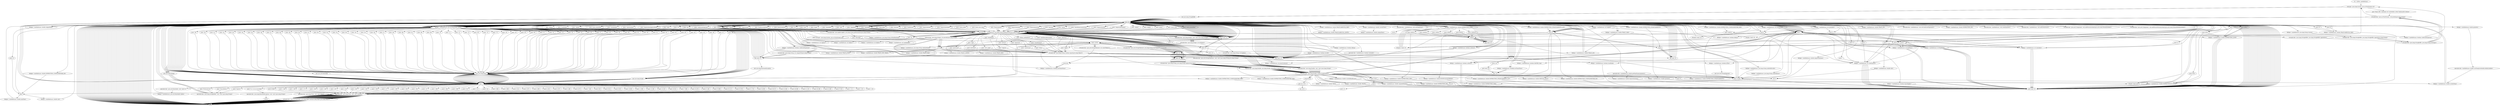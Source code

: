 digraph "" {
    "r0 := @this: simHabitacao"
    "staticget <java.lang.System: java.io.PrintStream out>"
    "r0 := @this: simHabitacao"->"staticget <java.lang.System: java.io.PrintStream out>";
    "push \"Banco BPI. Simulador de Cr\u00e9dito \u00e0 Habita\u00e7\u00e3o\""
    "staticget <java.lang.System: java.io.PrintStream out>"->"push \"Banco BPI. Simulador de Cr\u00e9dito \u00e0 Habita\u00e7\u00e3o\"";
    "virtualinvoke <java.io.PrintStream: void println(java.lang.String)>"
    "push \"Banco BPI. Simulador de Cr\u00e9dito \u00e0 Habita\u00e7\u00e3o\""->"virtualinvoke <java.io.PrintStream: void println(java.lang.String)>";
    "virtualinvoke <java.io.PrintStream: void println(java.lang.String)>"->"staticget <java.lang.System: java.io.PrintStream out>";
    "new java.lang.StringBuffer"
    "staticget <java.lang.System: java.io.PrintStream out>"->"new java.lang.StringBuffer";
    "dup1.r"
    "new java.lang.StringBuffer"->"dup1.r";
    "push \"Vers\u00e3o=\""
    "dup1.r"->"push \"Vers\u00e3o=\"";
    "specialinvoke <java.lang.StringBuffer: void <init>(java.lang.String)>"
    "push \"Vers\u00e3o=\""->"specialinvoke <java.lang.StringBuffer: void <init>(java.lang.String)>";
    "load.r r0"
    "specialinvoke <java.lang.StringBuffer: void <init>(java.lang.String)>"->"load.r r0";
    "fieldget <simHabitacao: java.lang.String version>"
    "load.r r0"->"fieldget <simHabitacao: java.lang.String version>";
    "virtualinvoke <java.lang.StringBuffer: java.lang.StringBuffer append(java.lang.String)>"
    "fieldget <simHabitacao: java.lang.String version>"->"virtualinvoke <java.lang.StringBuffer: java.lang.StringBuffer append(java.lang.String)>";
    "virtualinvoke <java.lang.StringBuffer: java.lang.String toString()>"
    "virtualinvoke <java.lang.StringBuffer: java.lang.StringBuffer append(java.lang.String)>"->"virtualinvoke <java.lang.StringBuffer: java.lang.String toString()>";
    "virtualinvoke <java.lang.StringBuffer: java.lang.String toString()>"->"virtualinvoke <java.io.PrintStream: void println(java.lang.String)>";
    "virtualinvoke <java.io.PrintStream: void println(java.lang.String)>"->"load.r r0";
    "push \"cliente\""
    "load.r r0"->"push \"cliente\"";
    "virtualinvoke <java.applet.Applet: java.lang.String getParameter(java.lang.String)>"
    "push \"cliente\""->"virtualinvoke <java.applet.Applet: java.lang.String getParameter(java.lang.String)>";
    "ifnull load.r r0"
    "virtualinvoke <java.applet.Applet: java.lang.String getParameter(java.lang.String)>"->"ifnull load.r r0";
    "ifnull load.r r0"->"load.r r0";
    "load.r r0"->"push \"cliente\"";
    "push \"cliente\""->"virtualinvoke <java.applet.Applet: java.lang.String getParameter(java.lang.String)>";
    "push \"bancobpi\""
    "virtualinvoke <java.applet.Applet: java.lang.String getParameter(java.lang.String)>"->"push \"bancobpi\"";
    "virtualinvoke <java.lang.String: boolean equals(java.lang.Object)>"
    "push \"bancobpi\""->"virtualinvoke <java.lang.String: boolean equals(java.lang.Object)>";
    "ifne load.r r0"
    "virtualinvoke <java.lang.String: boolean equals(java.lang.Object)>"->"ifne load.r r0";
    "ifne load.r r0"->"load.r r0";
    "push 1"
    "load.r r0"->"push 1";
    "fieldput <simHabitacao: boolean hideTAN_Seg>"
    "push 1"->"fieldput <simHabitacao: boolean hideTAN_Seg>";
    "goto load.r r0"
    "fieldput <simHabitacao: boolean hideTAN_Seg>"->"goto load.r r0";
    "goto load.r r0"->"load.r r0";
    "push \"localMode\""
    "load.r r0"->"push \"localMode\"";
    "push \"localMode\""->"virtualinvoke <java.applet.Applet: java.lang.String getParameter(java.lang.String)>";
    "virtualinvoke <java.applet.Applet: java.lang.String getParameter(java.lang.String)>"->"ifnull load.r r0";
    "ifnull load.r r0"->"load.r r0";
    "load.r r0"->"push 1";
    "fieldput <simHabitacao: boolean localMode>"
    "push 1"->"fieldput <simHabitacao: boolean localMode>";
    "fieldput <simHabitacao: boolean localMode>"->"goto load.r r0";
    "goto load.r r0"->"load.r r0";
    "push \"debug\""
    "load.r r0"->"push \"debug\"";
    "push \"debug\""->"virtualinvoke <java.applet.Applet: java.lang.String getParameter(java.lang.String)>";
    "virtualinvoke <java.applet.Applet: java.lang.String getParameter(java.lang.String)>"->"ifnull load.r r0";
    "ifnull load.r r0"->"load.r r0";
    "load.r r0"->"push 1";
    "fieldput <simHabitacao: boolean debug>"
    "push 1"->"fieldput <simHabitacao: boolean debug>";
    "fieldput <simHabitacao: boolean debug>"->"load.r r0";
    "push \"condicoesEspeciais\""
    "load.r r0"->"push \"condicoesEspeciais\"";
    "specialinvoke <simHabitacao: java.lang.String getIParameter(java.lang.String)>"
    "push \"condicoesEspeciais\""->"specialinvoke <simHabitacao: java.lang.String getIParameter(java.lang.String)>";
    "ifnull staticget <java.lang.System: java.io.PrintStream out>"
    "specialinvoke <simHabitacao: java.lang.String getIParameter(java.lang.String)>"->"ifnull staticget <java.lang.System: java.io.PrintStream out>";
    "ifnull staticget <java.lang.System: java.io.PrintStream out>"->"load.r r0";
    "load.r r0"->"push 1";
    "fieldput <simHabitacao: boolean condicoesEspeciais>"
    "push 1"->"fieldput <simHabitacao: boolean condicoesEspeciais>";
    "fieldput <simHabitacao: boolean condicoesEspeciais>"->"staticget <java.lang.System: java.io.PrintStream out>";
    "staticget <java.lang.System: java.io.PrintStream out>"->"new java.lang.StringBuffer";
    "new java.lang.StringBuffer"->"dup1.r";
    "push \"layout=\""
    "dup1.r"->"push \"layout=\"";
    "push \"layout=\""->"specialinvoke <java.lang.StringBuffer: void <init>(java.lang.String)>";
    "specialinvoke <java.lang.StringBuffer: void <init>(java.lang.String)>"->"load.r r0";
    "push \"layout\""
    "load.r r0"->"push \"layout\"";
    "push \"layout\""->"specialinvoke <simHabitacao: java.lang.String getIParameter(java.lang.String)>";
    "specialinvoke <simHabitacao: java.lang.String getIParameter(java.lang.String)>"->"virtualinvoke <java.lang.StringBuffer: java.lang.StringBuffer append(java.lang.String)>";
    "virtualinvoke <java.lang.StringBuffer: java.lang.StringBuffer append(java.lang.String)>"->"virtualinvoke <java.lang.StringBuffer: java.lang.String toString()>";
    "virtualinvoke <java.lang.StringBuffer: java.lang.String toString()>"->"virtualinvoke <java.io.PrintStream: void println(java.lang.String)>";
    "virtualinvoke <java.io.PrintStream: void println(java.lang.String)>"->"load.r r0";
    "push \"regime\""
    "load.r r0"->"push \"regime\"";
    "push \"regime\""->"specialinvoke <simHabitacao: java.lang.String getIParameter(java.lang.String)>";
    "specialinvoke <simHabitacao: java.lang.String getIParameter(java.lang.String)>"->"ifnull load.r r0";
    "ifnull load.r r0"->"load.r r0";
    "load.r r0"->"load.r r0";
    "load.r r0"->"push \"regime\"";
    "push \"regime\""->"specialinvoke <simHabitacao: java.lang.String getIParameter(java.lang.String)>";
    "staticinvoke <java.lang.Integer: int parseInt(java.lang.String)>"
    "specialinvoke <simHabitacao: java.lang.String getIParameter(java.lang.String)>"->"staticinvoke <java.lang.Integer: int parseInt(java.lang.String)>";
    "fieldput <simHabitacao: int regime>"
    "staticinvoke <java.lang.Integer: int parseInt(java.lang.String)>"->"fieldput <simHabitacao: int regime>";
    "fieldput <simHabitacao: int regime>"->"load.r r0";
    "push \"impostoselo\""
    "load.r r0"->"push \"impostoselo\"";
    "push \"impostoselo\""->"specialinvoke <simHabitacao: java.lang.String getIParameter(java.lang.String)>";
    "specialinvoke <simHabitacao: java.lang.String getIParameter(java.lang.String)>"->"ifnull load.r r0";
    "ifnull load.r r0"->"load.r r0";
    "new java.lang.Double"
    "load.r r0"->"new java.lang.Double";
    "new java.lang.Double"->"dup1.r";
    "dup1.r"->"load.r r0";
    "load.r r0"->"push \"impostoselo\"";
    "push \"impostoselo\""->"specialinvoke <simHabitacao: java.lang.String getIParameter(java.lang.String)>";
    "push 44"
    "specialinvoke <simHabitacao: java.lang.String getIParameter(java.lang.String)>"->"push 44";
    "push 46"
    "push 44"->"push 46";
    "virtualinvoke <java.lang.String: java.lang.String replace(char,char)>"
    "push 46"->"virtualinvoke <java.lang.String: java.lang.String replace(char,char)>";
    "specialinvoke <java.lang.Double: void <init>(java.lang.String)>"
    "virtualinvoke <java.lang.String: java.lang.String replace(char,char)>"->"specialinvoke <java.lang.Double: void <init>(java.lang.String)>";
    "virtualinvoke <java.lang.Double: double doubleValue()>"
    "specialinvoke <java.lang.Double: void <init>(java.lang.String)>"->"virtualinvoke <java.lang.Double: double doubleValue()>";
    "fieldput <simHabitacao: double IMPOSTO_SELO>"
    "virtualinvoke <java.lang.Double: double doubleValue()>"->"fieldput <simHabitacao: double IMPOSTO_SELO>";
    "fieldput <simHabitacao: double IMPOSTO_SELO>"->"goto load.r r0";
    "goto load.r r0"->"load.r r0";
    "push \"bonificacaospread\""
    "load.r r0"->"push \"bonificacaospread\"";
    "push \"bonificacaospread\""->"specialinvoke <simHabitacao: java.lang.String getIParameter(java.lang.String)>";
    "specialinvoke <simHabitacao: java.lang.String getIParameter(java.lang.String)>"->"ifnull load.r r0";
    "ifnull load.r r0"->"load.r r0";
    "load.r r0"->"new java.lang.Double";
    "new java.lang.Double"->"dup1.r";
    "dup1.r"->"load.r r0";
    "load.r r0"->"push \"bonificacaospread\"";
    "push \"bonificacaospread\""->"specialinvoke <simHabitacao: java.lang.String getIParameter(java.lang.String)>";
    "specialinvoke <simHabitacao: java.lang.String getIParameter(java.lang.String)>"->"push 44";
    "push 44"->"push 46";
    "push 46"->"virtualinvoke <java.lang.String: java.lang.String replace(char,char)>";
    "virtualinvoke <java.lang.String: java.lang.String replace(char,char)>"->"specialinvoke <java.lang.Double: void <init>(java.lang.String)>";
    "specialinvoke <java.lang.Double: void <init>(java.lang.String)>"->"virtualinvoke <java.lang.Double: double doubleValue()>";
    "fieldput <simHabitacao: double BONIFICACAOSPREAD>"
    "virtualinvoke <java.lang.Double: double doubleValue()>"->"fieldput <simHabitacao: double BONIFICACAOSPREAD>";
    "fieldput <simHabitacao: double BONIFICACAOSPREAD>"->"goto load.r r0";
    "goto load.r r0"->"load.r r0";
    "push \"prazoCarencia\""
    "load.r r0"->"push \"prazoCarencia\"";
    "push \"prazoCarencia\""->"specialinvoke <simHabitacao: java.lang.String getIParameter(java.lang.String)>";
    "specialinvoke <simHabitacao: java.lang.String getIParameter(java.lang.String)>"->"ifnull load.r r0";
    "ifnull load.r r0"->"load.r r0";
    "new java.lang.Integer"
    "load.r r0"->"new java.lang.Integer";
    "new java.lang.Integer"->"dup1.r";
    "dup1.r"->"load.r r0";
    "load.r r0"->"push \"prazoCarencia\"";
    "push \"prazoCarencia\""->"specialinvoke <simHabitacao: java.lang.String getIParameter(java.lang.String)>";
    "specialinvoke <java.lang.Integer: void <init>(java.lang.String)>"
    "specialinvoke <simHabitacao: java.lang.String getIParameter(java.lang.String)>"->"specialinvoke <java.lang.Integer: void <init>(java.lang.String)>";
    "virtualinvoke <java.lang.Integer: int intValue()>"
    "specialinvoke <java.lang.Integer: void <init>(java.lang.String)>"->"virtualinvoke <java.lang.Integer: int intValue()>";
    "fieldput <simHabitacao: int prazoCarencia>"
    "virtualinvoke <java.lang.Integer: int intValue()>"->"fieldput <simHabitacao: int prazoCarencia>";
    "fieldput <simHabitacao: int prazoCarencia>"->"load.r r0";
    "load.r r0"->"push 1";
    "fieldput <simHabitacao: boolean carencia>"
    "push 1"->"fieldput <simHabitacao: boolean carencia>";
    "fieldput <simHabitacao: boolean carencia>"->"goto load.r r0";
    "goto load.r r0"->"load.r r0";
    "fieldget <simHabitacao: boolean carencia>"
    "load.r r0"->"fieldget <simHabitacao: boolean carencia>";
    "ifeq load.r r0"
    "fieldget <simHabitacao: boolean carencia>"->"ifeq load.r r0";
    "ifeq load.r r0"->"load.r r0";
    "fieldget <simHabitacao: int regime>"
    "load.r r0"->"fieldget <simHabitacao: int regime>";
    "push 3"
    "fieldget <simHabitacao: int regime>"->"push 3";
    "ifcmpne.i load.r r0"
    "push 3"->"ifcmpne.i load.r r0";
    "ifcmpne.i load.r r0"->"load.r r0";
    "load.r r0"->"push 1";
    "push 1"->"fieldput <simHabitacao: boolean carencia>";
    "fieldput <simHabitacao: boolean carencia>"->"load.r r0";
    "push 3.0"
    "load.r r0"->"push 3.0";
    "fieldput <simHabitacao: double PRAZOCARENCIA_MAX>"
    "push 3.0"->"fieldput <simHabitacao: double PRAZOCARENCIA_MAX>";
    "fieldput <simHabitacao: double PRAZOCARENCIA_MAX>"->"goto load.r r0";
    "goto load.r r0"->"load.r r0";
    "load.r r0"->"load.r r0";
    "fieldget <simHabitacao: double PRAZOCARENCIA_MAX>"
    "load.r r0"->"fieldget <simHabitacao: double PRAZOCARENCIA_MAX>";
    "fieldput <simHabitacao: double PRAZOCARENCIA_LIMITE>"
    "fieldget <simHabitacao: double PRAZOCARENCIA_MAX>"->"fieldput <simHabitacao: double PRAZOCARENCIA_LIMITE>";
    "fieldput <simHabitacao: double PRAZOCARENCIA_LIMITE>"->"load.r r0";
    "load.r r0"->"fieldget <simHabitacao: boolean carencia>";
    "fieldget <simHabitacao: boolean carencia>"->"ifeq load.r r0";
    "ifeq load.r r0"->"load.r r0";
    "push 6"
    "load.r r0"->"push 6";
    "fieldput <simHabitacao: int clientLayout>"
    "push 6"->"fieldput <simHabitacao: int clientLayout>";
    "fieldput <simHabitacao: int clientLayout>"->"load.r r0";
    "load.r r0"->"push \"layout\"";
    "push \"layout\""->"specialinvoke <simHabitacao: java.lang.String getIParameter(java.lang.String)>";
    "store.r $r262"
    "specialinvoke <simHabitacao: java.lang.String getIParameter(java.lang.String)>"->"store.r $r262";
    "load.r $r262"
    "store.r $r262"->"load.r $r262";
    "load.r $r262"->"ifnull load.r r0";
    "ifnull load.r r0"->"load.r $r262";
    "push \"ingles\""
    "load.r $r262"->"push \"ingles\"";
    "push \"ingles\""->"virtualinvoke <java.lang.String: boolean equals(java.lang.Object)>";
    "virtualinvoke <java.lang.String: boolean equals(java.lang.Object)>"->"ifeq load.r r0";
    "ifeq load.r r0"->"load.r r0";
    "load.r r0"->"push 1";
    "fieldput <simHabitacao: boolean layoutIngles>"
    "push 1"->"fieldput <simHabitacao: boolean layoutIngles>";
    "fieldput <simHabitacao: boolean layoutIngles>"->"goto load.r r0";
    "goto load.r r0"->"load.r r0";
    "push \"ve\""
    "load.r r0"->"push \"ve\"";
    "push \"ve\""->"specialinvoke <simHabitacao: java.lang.String getIParameter(java.lang.String)>";
    "specialinvoke <simHabitacao: java.lang.String getIParameter(java.lang.String)>"->"ifnull load.r r0";
    "ifnull load.r r0"->"load.r r0";
    "load.r r0"->"new java.lang.Double";
    "new java.lang.Double"->"dup1.r";
    "dup1.r"->"load.r r0";
    "load.r r0"->"push \"ve\"";
    "push \"ve\""->"specialinvoke <simHabitacao: java.lang.String getIParameter(java.lang.String)>";
    "specialinvoke <simHabitacao: java.lang.String getIParameter(java.lang.String)>"->"specialinvoke <java.lang.Double: void <init>(java.lang.String)>";
    "specialinvoke <java.lang.Double: void <init>(java.lang.String)>"->"virtualinvoke <java.lang.Double: double doubleValue()>";
    "fieldput <simHabitacao: double segundoMinimo>"
    "virtualinvoke <java.lang.Double: double doubleValue()>"->"fieldput <simHabitacao: double segundoMinimo>";
    "fieldput <simHabitacao: double segundoMinimo>"->"goto load.r r0";
    "goto load.r r0"->"load.r r0";
    "load.r r0"->"new java.lang.Double";
    "new java.lang.Double"->"dup1.r";
    "dup1.r"->"load.r r0";
    "push \"trcb\""
    "load.r r0"->"push \"trcb\"";
    "push \"trcb\""->"specialinvoke <simHabitacao: java.lang.String getIParameter(java.lang.String)>";
    "specialinvoke <simHabitacao: java.lang.String getIParameter(java.lang.String)>"->"specialinvoke <java.lang.Double: void <init>(java.lang.String)>";
    "specialinvoke <java.lang.Double: void <init>(java.lang.String)>"->"virtualinvoke <java.lang.Double: double doubleValue()>";
    "fieldput <simHabitacao: double TRCB>"
    "virtualinvoke <java.lang.Double: double doubleValue()>"->"fieldput <simHabitacao: double TRCB>";
    "fieldput <simHabitacao: double TRCB>"->"goto load.r r0";
    "goto load.r r0"->"load.r r0";
    "load.r r0"->"new java.lang.Double";
    "new java.lang.Double"->"dup1.r";
    "dup1.r"->"load.r r0";
    "push \"trcpe\""
    "load.r r0"->"push \"trcpe\"";
    "push \"trcpe\""->"specialinvoke <simHabitacao: java.lang.String getIParameter(java.lang.String)>";
    "specialinvoke <simHabitacao: java.lang.String getIParameter(java.lang.String)>"->"specialinvoke <java.lang.Double: void <init>(java.lang.String)>";
    "specialinvoke <java.lang.Double: void <init>(java.lang.String)>"->"virtualinvoke <java.lang.Double: double doubleValue()>";
    "fieldput <simHabitacao: double TRCPE>"
    "virtualinvoke <java.lang.Double: double doubleValue()>"->"fieldput <simHabitacao: double TRCPE>";
    "fieldput <simHabitacao: double TRCPE>"->"goto load.r r0";
    "goto load.r r0"->"load.r r0";
    "fieldget <simHabitacao: boolean escudo>"
    "load.r r0"->"fieldget <simHabitacao: boolean escudo>";
    "fieldget <simHabitacao: boolean escudo>"->"ifeq load.r r0";
    "ifeq load.r r0"->"load.r r0";
    "fieldget <simHabitacao: java.lang.String simboloEscudo>"
    "load.r r0"->"fieldget <simHabitacao: java.lang.String simboloEscudo>";
    "fieldget <simHabitacao: java.lang.String simboloEscudo>"->"store.r $r262";
    "store.r $r262"->"goto load.r r0";
    "goto load.r r0"->"load.r r0";
    "load.r r0"->"load.r $r262";
    "fieldput <simHabitacao: java.lang.String simboloMoeda>"
    "load.r $r262"->"fieldput <simHabitacao: java.lang.String simboloMoeda>";
    "fieldput <simHabitacao: java.lang.String simboloMoeda>"->"load.r r0";
    "push \"simulador\""
    "load.r r0"->"push \"simulador\"";
    "push \"simulador\""->"specialinvoke <simHabitacao: java.lang.String getIParameter(java.lang.String)>";
    "specialinvoke <simHabitacao: java.lang.String getIParameter(java.lang.String)>"->"ifnull load.r r0";
    "ifnull load.r r0"->"load.r r0";
    "load.r r0"->"new java.lang.Integer";
    "new java.lang.Integer"->"dup1.r";
    "dup1.r"->"load.r r0";
    "load.r r0"->"push \"simulador\"";
    "push \"simulador\""->"specialinvoke <simHabitacao: java.lang.String getIParameter(java.lang.String)>";
    "specialinvoke <simHabitacao: java.lang.String getIParameter(java.lang.String)>"->"specialinvoke <java.lang.Integer: void <init>(java.lang.String)>";
    "specialinvoke <java.lang.Integer: void <init>(java.lang.String)>"->"virtualinvoke <java.lang.Integer: int intValue()>";
    "fieldput <simHabitacao: int simulador>"
    "virtualinvoke <java.lang.Integer: int intValue()>"->"fieldput <simHabitacao: int simulador>";
    "fieldput <simHabitacao: int simulador>"->"load.r r0";
    "fieldget <simHabitacao: int simulador>"
    "load.r r0"->"fieldget <simHabitacao: int simulador>";
    "fieldget <simHabitacao: int simulador>"->"push 1";
    "ifcmplt.i load.r r0"
    "push 1"->"ifcmplt.i load.r r0";
    "ifcmplt.i load.r r0"->"load.r r0";
    "load.r r0"->"fieldget <simHabitacao: int simulador>";
    "push 14"
    "fieldget <simHabitacao: int simulador>"->"push 14";
    "ifcmple.i load.r r0"
    "push 14"->"ifcmple.i load.r r0";
    "ifcmple.i load.r r0"->"load.r r0";
    "load.r r0"->"push 1";
    "push 1"->"fieldput <simHabitacao: int simulador>";
    "fieldput <simHabitacao: int simulador>"->"goto load.r r0";
    "goto load.r r0"->"load.r r0";
    "fieldget <simHabitacao: boolean debug>"
    "load.r r0"->"fieldget <simHabitacao: boolean debug>";
    "fieldget <simHabitacao: boolean debug>"->"ifeq load.r r0";
    "ifeq load.r r0"->"staticget <java.lang.System: java.io.PrintStream out>";
    "staticget <java.lang.System: java.io.PrintStream out>"->"new java.lang.StringBuffer";
    "new java.lang.StringBuffer"->"dup1.r";
    "push \"Protocolo Id=\""
    "dup1.r"->"push \"Protocolo Id=\"";
    "push \"Protocolo Id=\""->"specialinvoke <java.lang.StringBuffer: void <init>(java.lang.String)>";
    "specialinvoke <java.lang.StringBuffer: void <init>(java.lang.String)>"->"load.r r0";
    "load.r r0"->"fieldget <simHabitacao: int simulador>";
    "virtualinvoke <java.lang.StringBuffer: java.lang.StringBuffer append(int)>"
    "fieldget <simHabitacao: int simulador>"->"virtualinvoke <java.lang.StringBuffer: java.lang.StringBuffer append(int)>";
    "virtualinvoke <java.lang.StringBuffer: java.lang.StringBuffer append(int)>"->"virtualinvoke <java.lang.StringBuffer: java.lang.String toString()>";
    "virtualinvoke <java.lang.StringBuffer: java.lang.String toString()>"->"virtualinvoke <java.io.PrintStream: void println(java.lang.String)>";
    "virtualinvoke <java.io.PrintStream: void println(java.lang.String)>"->"load.r r0";
    "load.r r0"->"load.r r0";
    "push \"selo\""
    "load.r r0"->"push \"selo\"";
    "push \"selo\""->"specialinvoke <simHabitacao: java.lang.String getIParameter(java.lang.String)>";
    "specialinvoke <simHabitacao: java.lang.String getIParameter(java.lang.String)>"->"push 44";
    "push 44"->"push 46";
    "push 46"->"virtualinvoke <java.lang.String: java.lang.String replace(char,char)>";
    "staticinvoke <java.lang.Double: java.lang.Double valueOf(java.lang.String)>"
    "virtualinvoke <java.lang.String: java.lang.String replace(char,char)>"->"staticinvoke <java.lang.Double: java.lang.Double valueOf(java.lang.String)>";
    "staticinvoke <java.lang.Double: java.lang.Double valueOf(java.lang.String)>"->"virtualinvoke <java.lang.Double: double doubleValue()>";
    "push 100.0"
    "virtualinvoke <java.lang.Double: double doubleValue()>"->"push 100.0";
    "div.d"
    "push 100.0"->"div.d";
    "push 1.0"
    "div.d"->"push 1.0";
    "add.d"
    "push 1.0"->"add.d";
    "fieldput <simHabitacao: double selo>"
    "add.d"->"fieldput <simHabitacao: double selo>";
    "fieldput <simHabitacao: double selo>"->"load.r r0";
    "load.r r0"->"push 1";
    "fieldput <simHabitacao: int tipoPlano>"
    "push 1"->"fieldput <simHabitacao: int tipoPlano>";
    "fieldput <simHabitacao: int tipoPlano>"->"load.r r0";
    "push \"tipoplano\""
    "load.r r0"->"push \"tipoplano\"";
    "push \"tipoplano\""->"specialinvoke <simHabitacao: java.lang.String getIParameter(java.lang.String)>";
    "specialinvoke <simHabitacao: java.lang.String getIParameter(java.lang.String)>"->"ifnull load.r r0";
    "ifnull load.r r0"->"load.r r0";
    "load.r r0"->"push \"tipoplano\"";
    "push \"tipoplano\""->"specialinvoke <simHabitacao: java.lang.String getIParameter(java.lang.String)>";
    "push \"prestmist\""
    "specialinvoke <simHabitacao: java.lang.String getIParameter(java.lang.String)>"->"push \"prestmist\"";
    "push \"prestmist\""->"virtualinvoke <java.lang.String: boolean equals(java.lang.Object)>";
    "virtualinvoke <java.lang.String: boolean equals(java.lang.Object)>"->"ifeq load.r r0";
    "ifeq load.r r0"->"load.r r0";
    "load.r r0"->"push 3";
    "push 3"->"fieldput <simHabitacao: int tipoPlano>";
    "fieldput <simHabitacao: int tipoPlano>"->"goto load.r r0";
    "goto load.r r0"->"load.r r0";
    "load.r r0"->"push 1";
    "fieldput <simHabitacao: int finalidade>"
    "push 1"->"fieldput <simHabitacao: int finalidade>";
    "fieldput <simHabitacao: int finalidade>"->"load.r r0";
    "push \"finalidade\""
    "load.r r0"->"push \"finalidade\"";
    "push \"finalidade\""->"specialinvoke <simHabitacao: java.lang.String getIParameter(java.lang.String)>";
    "specialinvoke <simHabitacao: java.lang.String getIParameter(java.lang.String)>"->"ifnull load.r r0";
    "ifnull load.r r0"->"load.r r0";
    "load.r r0"->"push \"finalidade\"";
    "push \"finalidade\""->"specialinvoke <simHabitacao: java.lang.String getIParameter(java.lang.String)>";
    "push \"aquisicao\""
    "specialinvoke <simHabitacao: java.lang.String getIParameter(java.lang.String)>"->"push \"aquisicao\"";
    "push \"aquisicao\""->"virtualinvoke <java.lang.String: boolean equals(java.lang.Object)>";
    "virtualinvoke <java.lang.String: boolean equals(java.lang.Object)>"->"ifeq load.r r0";
    "ifeq load.r r0"->"load.r r0";
    "load.r r0"->"push 1";
    "push 1"->"fieldput <simHabitacao: int finalidade>";
    "fieldput <simHabitacao: int finalidade>"->"goto load.r r0";
    "goto load.r r0"->"load.r r0";
    "push \"taxas_fixas\""
    "load.r r0"->"push \"taxas_fixas\"";
    "push \"taxas_fixas\""->"specialinvoke <simHabitacao: java.lang.String getIParameter(java.lang.String)>";
    "store.r i0"
    "specialinvoke <simHabitacao: java.lang.String getIParameter(java.lang.String)>"->"store.r i0";
    "load.r i0"
    "store.r i0"->"load.r i0";
    "load.r i0"->"ifnull load.r r0";
    "ifnull load.r r0"->"load.r i0";
    "virtualinvoke <java.lang.String: int length()>"
    "load.r i0"->"virtualinvoke <java.lang.String: int length()>";
    "ifle load.r r0"
    "virtualinvoke <java.lang.String: int length()>"->"ifle load.r r0";
    "ifle load.r r0"->"load.r r0";
    "load.r r0"->"push 1";
    "fieldput <simHabitacao: boolean eFixa>"
    "push 1"->"fieldput <simHabitacao: boolean eFixa>";
    "new java.util.StringTokenizer"
    "fieldput <simHabitacao: boolean eFixa>"->"new java.util.StringTokenizer";
    "new java.util.StringTokenizer"->"store.r $r262";
    "store.r $r262"->"load.r $r262";
    "load.r $r262"->"load.r i0";
    "push \"|\""
    "load.r i0"->"push \"|\"";
    "specialinvoke <java.util.StringTokenizer: void <init>(java.lang.String,java.lang.String)>"
    "push \"|\""->"specialinvoke <java.util.StringTokenizer: void <init>(java.lang.String,java.lang.String)>";
    "specialinvoke <java.util.StringTokenizer: void <init>(java.lang.String,java.lang.String)>"->"load.r r0";
    "load.r r0"->"load.r $r262";
    "virtualinvoke <java.util.StringTokenizer: int countTokens()>"
    "load.r $r262"->"virtualinvoke <java.util.StringTokenizer: int countTokens()>";
    "newarray"
    "virtualinvoke <java.util.StringTokenizer: int countTokens()>"->"newarray";
    "fieldput <simHabitacao: double[] arrTaxasFixas>"
    "newarray"->"fieldput <simHabitacao: double[] arrTaxasFixas>";
    "fieldput <simHabitacao: double[] arrTaxasFixas>"->"load.r $r262";
    "load.r $r262"->"virtualinvoke <java.util.StringTokenizer: int countTokens()>";
    "store.i i0"
    "virtualinvoke <java.util.StringTokenizer: int countTokens()>"->"store.i i0";
    "push 0"
    "store.i i0"->"push 0";
    "store.i i32"
    "push 0"->"store.i i32";
    "goto load.i i32"
    "store.i i32"->"goto load.i i32";
    "load.i i32"
    "goto load.i i32"->"load.i i32";
    "load.i i0"
    "load.i i32"->"load.i i0";
    "load.i i0"->"ifcmplt.i load.r r0";
    "ifcmplt.i load.r r0"->"goto load.r r0";
    "goto load.r r0"->"load.r r0";
    "push \"browser\""
    "load.r r0"->"push \"browser\"";
    "push \"browser\""->"specialinvoke <simHabitacao: java.lang.String getIParameter(java.lang.String)>";
    "push \"ie\""
    "specialinvoke <simHabitacao: java.lang.String getIParameter(java.lang.String)>"->"push \"ie\"";
    "virtualinvoke <java.lang.String: int compareTo(java.lang.String)>"
    "push \"ie\""->"virtualinvoke <java.lang.String: int compareTo(java.lang.String)>";
    "virtualinvoke <java.lang.String: int compareTo(java.lang.String)>"->"ifne load.r r0";
    "ifne load.r r0"->"load.r r0";
    "load.r r0"->"load.r r0";
    "push \"bonificacao\""
    "load.r r0"->"push \"bonificacao\"";
    "push \"bonificacao\""->"specialinvoke <simHabitacao: java.lang.String getIParameter(java.lang.String)>";
    "specialinvoke <simHabitacao: java.lang.String getIParameter(java.lang.String)>"->"push 44";
    "push 44"->"push 46";
    "push 46"->"virtualinvoke <java.lang.String: java.lang.String replace(char,char)>";
    "virtualinvoke <java.lang.String: java.lang.String replace(char,char)>"->"staticinvoke <java.lang.Double: java.lang.Double valueOf(java.lang.String)>";
    "staticinvoke <java.lang.Double: java.lang.Double valueOf(java.lang.String)>"->"virtualinvoke <java.lang.Double: double doubleValue()>";
    "fieldput <simHabitacao: double currentBonificacao>"
    "virtualinvoke <java.lang.Double: double doubleValue()>"->"fieldput <simHabitacao: double currentBonificacao>";
    "fieldput <simHabitacao: double currentBonificacao>"->"goto load.r r0";
    "goto load.r r0"->"load.r r0";
    "push \"emprestimoini\""
    "load.r r0"->"push \"emprestimoini\"";
    "push \"emprestimoini\""->"specialinvoke <simHabitacao: java.lang.String getIParameter(java.lang.String)>";
    "specialinvoke <simHabitacao: java.lang.String getIParameter(java.lang.String)>"->"ifnull load.r r0";
    "ifnull load.r r0"->"load.r r0";
    "load.r r0"->"load.r r0";
    "load.r r0"->"push \"emprestimoini\"";
    "push \"emprestimoini\""->"specialinvoke <simHabitacao: java.lang.String getIParameter(java.lang.String)>";
    "specialinvoke <simHabitacao: java.lang.String getIParameter(java.lang.String)>"->"push 44";
    "push 44"->"push 46";
    "push 46"->"virtualinvoke <java.lang.String: java.lang.String replace(char,char)>";
    "virtualinvoke <java.lang.String: java.lang.String replace(char,char)>"->"staticinvoke <java.lang.Double: java.lang.Double valueOf(java.lang.String)>";
    "staticinvoke <java.lang.Double: java.lang.Double valueOf(java.lang.String)>"->"virtualinvoke <java.lang.Double: double doubleValue()>";
    "fieldput <simHabitacao: double EMPRESTIMO_INI>"
    "virtualinvoke <java.lang.Double: double doubleValue()>"->"fieldput <simHabitacao: double EMPRESTIMO_INI>";
    "fieldput <simHabitacao: double EMPRESTIMO_INI>"->"goto load.r r0";
    "goto load.r r0"->"load.r r0";
    "push \"emprestimolcpini\""
    "load.r r0"->"push \"emprestimolcpini\"";
    "push \"emprestimolcpini\""->"specialinvoke <simHabitacao: java.lang.String getIParameter(java.lang.String)>";
    "specialinvoke <simHabitacao: java.lang.String getIParameter(java.lang.String)>"->"ifnull load.r r0";
    "ifnull load.r r0"->"load.r r0";
    "load.r r0"->"load.r r0";
    "load.r r0"->"push \"emprestimolcpini\"";
    "push \"emprestimolcpini\""->"specialinvoke <simHabitacao: java.lang.String getIParameter(java.lang.String)>";
    "specialinvoke <simHabitacao: java.lang.String getIParameter(java.lang.String)>"->"push 44";
    "push 44"->"push 46";
    "push 46"->"virtualinvoke <java.lang.String: java.lang.String replace(char,char)>";
    "virtualinvoke <java.lang.String: java.lang.String replace(char,char)>"->"staticinvoke <java.lang.Double: java.lang.Double valueOf(java.lang.String)>";
    "staticinvoke <java.lang.Double: java.lang.Double valueOf(java.lang.String)>"->"virtualinvoke <java.lang.Double: double doubleValue()>";
    "fieldput <simHabitacao: double EMPRESTIMO_COMPLEMENTAR_INI>"
    "virtualinvoke <java.lang.Double: double doubleValue()>"->"fieldput <simHabitacao: double EMPRESTIMO_COMPLEMENTAR_INI>";
    "fieldput <simHabitacao: double EMPRESTIMO_COMPLEMENTAR_INI>"->"goto load.r r0";
    "goto load.r r0"->"load.r r0";
    "load.r r0"->"load.r r0";
    "push \"prazo_jump\""
    "load.r r0"->"push \"prazo_jump\"";
    "push \"prazo_jump\""->"specialinvoke <simHabitacao: java.lang.String getIParameter(java.lang.String)>";
    "specialinvoke <simHabitacao: java.lang.String getIParameter(java.lang.String)>"->"staticinvoke <java.lang.Integer: int parseInt(java.lang.String)>";
    "i2d"
    "staticinvoke <java.lang.Integer: int parseInt(java.lang.String)>"->"i2d";
    "fieldput <simHabitacao: double PRAZO_JUMP>"
    "i2d"->"fieldput <simHabitacao: double PRAZO_JUMP>";
    "fieldput <simHabitacao: double PRAZO_JUMP>"->"load.r r0";
    "load.r r0"->"load.r r0";
    "push \"prazo_min_taxas\""
    "load.r r0"->"push \"prazo_min_taxas\"";
    "push \"prazo_min_taxas\""->"specialinvoke <simHabitacao: java.lang.String getIParameter(java.lang.String)>";
    "specialinvoke <simHabitacao: java.lang.String getIParameter(java.lang.String)>"->"staticinvoke <java.lang.Integer: int parseInt(java.lang.String)>";
    "staticinvoke <java.lang.Integer: int parseInt(java.lang.String)>"->"i2d";
    "fieldput <simHabitacao: double PRAZO_MIN_TAXAS>"
    "i2d"->"fieldput <simHabitacao: double PRAZO_MIN_TAXAS>";
    "fieldput <simHabitacao: double PRAZO_MIN_TAXAS>"->"load.r r0";
    "load.r r0"->"load.r r0";
    "push \"financiamento\""
    "load.r r0"->"push \"financiamento\"";
    "push \"financiamento\""->"specialinvoke <simHabitacao: java.lang.String getIParameter(java.lang.String)>";
    "specialinvoke <simHabitacao: java.lang.String getIParameter(java.lang.String)>"->"push 44";
    "push 44"->"push 46";
    "push 46"->"virtualinvoke <java.lang.String: java.lang.String replace(char,char)>";
    "virtualinvoke <java.lang.String: java.lang.String replace(char,char)>"->"staticinvoke <java.lang.Double: java.lang.Double valueOf(java.lang.String)>";
    "staticinvoke <java.lang.Double: java.lang.Double valueOf(java.lang.String)>"->"virtualinvoke <java.lang.Double: double doubleValue()>";
    "fieldput <simHabitacao: double EMPRESTIMO_FINANCIAMENTO>"
    "virtualinvoke <java.lang.Double: double doubleValue()>"->"fieldput <simHabitacao: double EMPRESTIMO_FINANCIAMENTO>";
    "fieldput <simHabitacao: double EMPRESTIMO_FINANCIAMENTO>"->"load.r r0";
    "push \"emprestimomax\""
    "load.r r0"->"push \"emprestimomax\"";
    "push \"emprestimomax\""->"specialinvoke <simHabitacao: java.lang.String getIParameter(java.lang.String)>";
    "specialinvoke <simHabitacao: java.lang.String getIParameter(java.lang.String)>"->"ifnull load.r r0";
    "ifnull load.r r0"->"load.r r0";
    "load.r r0"->"load.r r0";
    "load.r r0"->"push \"emprestimomax\"";
    "push \"emprestimomax\""->"specialinvoke <simHabitacao: java.lang.String getIParameter(java.lang.String)>";
    "specialinvoke <simHabitacao: java.lang.String getIParameter(java.lang.String)>"->"push 44";
    "push 44"->"push 46";
    "push 46"->"virtualinvoke <java.lang.String: java.lang.String replace(char,char)>";
    "virtualinvoke <java.lang.String: java.lang.String replace(char,char)>"->"staticinvoke <java.lang.Double: java.lang.Double valueOf(java.lang.String)>";
    "staticinvoke <java.lang.Double: java.lang.Double valueOf(java.lang.String)>"->"virtualinvoke <java.lang.Double: double doubleValue()>";
    "fieldput <simHabitacao: double emprestimomax>"
    "virtualinvoke <java.lang.Double: double doubleValue()>"->"fieldput <simHabitacao: double emprestimomax>";
    "fieldput <simHabitacao: double emprestimomax>"->"goto load.r r0";
    "goto load.r r0"->"load.r r0";
    "push \"financiamentolcp\""
    "load.r r0"->"push \"financiamentolcp\"";
    "push \"financiamentolcp\""->"specialinvoke <simHabitacao: java.lang.String getIParameter(java.lang.String)>";
    "specialinvoke <simHabitacao: java.lang.String getIParameter(java.lang.String)>"->"ifnull load.r r0";
    "ifnull load.r r0"->"load.r r0";
    "load.r r0"->"load.r r0";
    "load.r r0"->"push \"financiamentolcp\"";
    "push \"financiamentolcp\""->"specialinvoke <simHabitacao: java.lang.String getIParameter(java.lang.String)>";
    "specialinvoke <simHabitacao: java.lang.String getIParameter(java.lang.String)>"->"push 44";
    "push 44"->"push 46";
    "push 46"->"virtualinvoke <java.lang.String: java.lang.String replace(char,char)>";
    "virtualinvoke <java.lang.String: java.lang.String replace(char,char)>"->"staticinvoke <java.lang.Double: java.lang.Double valueOf(java.lang.String)>";
    "staticinvoke <java.lang.Double: java.lang.Double valueOf(java.lang.String)>"->"virtualinvoke <java.lang.Double: double doubleValue()>";
    "fieldput <simHabitacao: double EMPRESTIMO_FINANCIAMENTO_LCP>"
    "virtualinvoke <java.lang.Double: double doubleValue()>"->"fieldput <simHabitacao: double EMPRESTIMO_FINANCIAMENTO_LCP>";
    "fieldput <simHabitacao: double EMPRESTIMO_FINANCIAMENTO_LCP>"->"goto load.r r0";
    "goto load.r r0"->"load.r r0";
    "fieldget <simHabitacao: double EMPRESTIMO_MAX>"
    "load.r r0"->"fieldget <simHabitacao: double EMPRESTIMO_MAX>";
    "push 15000.0"
    "fieldget <simHabitacao: double EMPRESTIMO_MAX>"->"push 15000.0";
    "cmpg.d"
    "push 15000.0"->"cmpg.d";
    "ifge load.r r0"
    "cmpg.d"->"ifge load.r r0";
    "ifge load.r r0"->"load.r r0";
    "push 500.0"
    "load.r r0"->"push 500.0";
    "fieldput <simHabitacao: double EMPRESTIMO_JUMP>"
    "push 500.0"->"fieldput <simHabitacao: double EMPRESTIMO_JUMP>";
    "fieldput <simHabitacao: double EMPRESTIMO_JUMP>"->"goto load.r r0";
    "goto load.r r0"->"load.r r0";
    "push \"garantia\""
    "load.r r0"->"push \"garantia\"";
    "push \"garantia\""->"specialinvoke <simHabitacao: java.lang.String getIParameter(java.lang.String)>";
    "specialinvoke <simHabitacao: java.lang.String getIParameter(java.lang.String)>"->"ifnull load.r r0";
    "ifnull load.r r0"->"load.r r0";
    "load.r r0"->"push \"garantia\"";
    "push \"garantia\""->"specialinvoke <simHabitacao: java.lang.String getIParameter(java.lang.String)>";
    "specialinvoke <simHabitacao: java.lang.String getIParameter(java.lang.String)>"->"virtualinvoke <java.lang.String: int length()>";
    "virtualinvoke <java.lang.String: int length()>"->"ifeq load.r r0";
    "ifeq load.r r0"->"load.r r0";
    "load.r r0"->"load.r r0";
    "load.r r0"->"push \"garantia\"";
    "push \"garantia\""->"specialinvoke <simHabitacao: java.lang.String getIParameter(java.lang.String)>";
    "specialinvoke <simHabitacao: java.lang.String getIParameter(java.lang.String)>"->"push 44";
    "push 44"->"push 46";
    "push 46"->"virtualinvoke <java.lang.String: java.lang.String replace(char,char)>";
    "virtualinvoke <java.lang.String: java.lang.String replace(char,char)>"->"staticinvoke <java.lang.Double: java.lang.Double valueOf(java.lang.String)>";
    "staticinvoke <java.lang.Double: java.lang.Double valueOf(java.lang.String)>"->"virtualinvoke <java.lang.Double: double doubleValue()>";
    "fieldput <simHabitacao: double garantia>"
    "virtualinvoke <java.lang.Double: double doubleValue()>"->"fieldput <simHabitacao: double garantia>";
    "fieldput <simHabitacao: double garantia>"->"goto load.r r0";
    "goto load.r r0"->"load.r r0";
    "push \"limite\""
    "load.r r0"->"push \"limite\"";
    "push \"limite\""->"specialinvoke <simHabitacao: java.lang.String getIParameter(java.lang.String)>";
    "specialinvoke <simHabitacao: java.lang.String getIParameter(java.lang.String)>"->"ifnull load.r r0";
    "ifnull load.r r0"->"load.r r0";
    "load.r r0"->"load.r r0";
    "load.r r0"->"push \"limite\"";
    "push \"limite\""->"specialinvoke <simHabitacao: java.lang.String getIParameter(java.lang.String)>";
    "specialinvoke <simHabitacao: java.lang.String getIParameter(java.lang.String)>"->"push 44";
    "push 44"->"push 46";
    "push 46"->"virtualinvoke <java.lang.String: java.lang.String replace(char,char)>";
    "virtualinvoke <java.lang.String: java.lang.String replace(char,char)>"->"staticinvoke <java.lang.Double: java.lang.Double valueOf(java.lang.String)>";
    "staticinvoke <java.lang.Double: java.lang.Double valueOf(java.lang.String)>"->"virtualinvoke <java.lang.Double: double doubleValue()>";
    "fieldput <simHabitacao: double EMPRESTIMO_MAX>"
    "virtualinvoke <java.lang.Double: double doubleValue()>"->"fieldput <simHabitacao: double EMPRESTIMO_MAX>";
    "fieldput <simHabitacao: double EMPRESTIMO_MAX>"->"goto load.r r0";
    "goto load.r r0"->"load.r r0";
    "push \"limitefinanciamentolcp\""
    "load.r r0"->"push \"limitefinanciamentolcp\"";
    "push \"limitefinanciamentolcp\""->"specialinvoke <simHabitacao: java.lang.String getIParameter(java.lang.String)>";
    "specialinvoke <simHabitacao: java.lang.String getIParameter(java.lang.String)>"->"ifnull load.r r0";
    "ifnull load.r r0"->"load.r r0";
    "fieldget <simHabitacao: double EMPRESTIMO_FINANCIAMENTO_LCP>"
    "load.r r0"->"fieldget <simHabitacao: double EMPRESTIMO_FINANCIAMENTO_LCP>";
    "push 0.0"
    "fieldget <simHabitacao: double EMPRESTIMO_FINANCIAMENTO_LCP>"->"push 0.0";
    "cmpl.d"
    "push 0.0"->"cmpl.d";
    "cmpl.d"->"ifle load.r r0";
    "ifle load.r r0"->"load.r r0";
    "load.r r0"->"load.r r0";
    "load.r r0"->"push \"limitefinanciamentolcp\"";
    "push \"limitefinanciamentolcp\""->"specialinvoke <simHabitacao: java.lang.String getIParameter(java.lang.String)>";
    "specialinvoke <simHabitacao: java.lang.String getIParameter(java.lang.String)>"->"push 44";
    "push 44"->"push 46";
    "push 46"->"virtualinvoke <java.lang.String: java.lang.String replace(char,char)>";
    "virtualinvoke <java.lang.String: java.lang.String replace(char,char)>"->"staticinvoke <java.lang.Double: java.lang.Double valueOf(java.lang.String)>";
    "staticinvoke <java.lang.Double: java.lang.Double valueOf(java.lang.String)>"->"virtualinvoke <java.lang.Double: double doubleValue()>";
    "fieldput <simHabitacao: double EMPRESTIMO_COMPLEMENTAR_MAX>"
    "virtualinvoke <java.lang.Double: double doubleValue()>"->"fieldput <simHabitacao: double EMPRESTIMO_COMPLEMENTAR_MAX>";
    "fieldput <simHabitacao: double EMPRESTIMO_COMPLEMENTAR_MAX>"->"goto load.r r0";
    "goto load.r r0"->"load.r r0";
    "fieldget <simHabitacao: double EMPRESTIMO_COMPLEMENTAR_MAX>"
    "load.r r0"->"fieldget <simHabitacao: double EMPRESTIMO_COMPLEMENTAR_MAX>";
    "push 10000.0"
    "fieldget <simHabitacao: double EMPRESTIMO_COMPLEMENTAR_MAX>"->"push 10000.0";
    "push 10000.0"->"cmpg.d";
    "cmpg.d"->"ifge load.r r0";
    "ifge load.r r0"->"load.r r0";
    "load.r r0"->"push 100.0";
    "fieldput <simHabitacao: double EMPRESTIMOLCP_JUMP>"
    "push 100.0"->"fieldput <simHabitacao: double EMPRESTIMOLCP_JUMP>";
    "fieldput <simHabitacao: double EMPRESTIMOLCP_JUMP>"->"goto load.r r0";
    "goto load.r r0"->"load.r r0";
    "push \"emprestimomin\""
    "load.r r0"->"push \"emprestimomin\"";
    "push \"emprestimomin\""->"specialinvoke <simHabitacao: java.lang.String getIParameter(java.lang.String)>";
    "specialinvoke <simHabitacao: java.lang.String getIParameter(java.lang.String)>"->"ifnull load.r r0";
    "ifnull load.r r0"->"load.r r0";
    "load.r r0"->"new java.lang.Double";
    "new java.lang.Double"->"dup1.r";
    "dup1.r"->"load.r r0";
    "load.r r0"->"push \"emprestimomin\"";
    "push \"emprestimomin\""->"specialinvoke <simHabitacao: java.lang.String getIParameter(java.lang.String)>";
    "specialinvoke <simHabitacao: java.lang.String getIParameter(java.lang.String)>"->"specialinvoke <java.lang.Double: void <init>(java.lang.String)>";
    "specialinvoke <java.lang.Double: void <init>(java.lang.String)>"->"virtualinvoke <java.lang.Double: double doubleValue()>";
    "fieldput <simHabitacao: double EMPRESTIMO_MIN>"
    "virtualinvoke <java.lang.Double: double doubleValue()>"->"fieldput <simHabitacao: double EMPRESTIMO_MIN>";
    "fieldput <simHabitacao: double EMPRESTIMO_MIN>"->"goto load.r r0";
    "goto load.r r0"->"load.r r0";
    "push \"emprestimolcpmin\""
    "load.r r0"->"push \"emprestimolcpmin\"";
    "push \"emprestimolcpmin\""->"specialinvoke <simHabitacao: java.lang.String getIParameter(java.lang.String)>";
    "specialinvoke <simHabitacao: java.lang.String getIParameter(java.lang.String)>"->"ifnull load.r r0";
    "ifnull load.r r0"->"load.r r0";
    "load.r r0"->"fieldget <simHabitacao: double EMPRESTIMO_FINANCIAMENTO_LCP>";
    "fieldget <simHabitacao: double EMPRESTIMO_FINANCIAMENTO_LCP>"->"push 0.0";
    "push 0.0"->"cmpl.d";
    "cmpl.d"->"ifle load.r r0";
    "ifle load.r r0"->"load.r r0";
    "load.r r0"->"new java.lang.Double";
    "new java.lang.Double"->"dup1.r";
    "dup1.r"->"load.r r0";
    "load.r r0"->"push \"emprestimolcpmin\"";
    "push \"emprestimolcpmin\""->"specialinvoke <simHabitacao: java.lang.String getIParameter(java.lang.String)>";
    "specialinvoke <simHabitacao: java.lang.String getIParameter(java.lang.String)>"->"specialinvoke <java.lang.Double: void <init>(java.lang.String)>";
    "specialinvoke <java.lang.Double: void <init>(java.lang.String)>"->"virtualinvoke <java.lang.Double: double doubleValue()>";
    "fieldput <simHabitacao: double EMPRESTIMO_COMPLEMENTAR_MIN>"
    "virtualinvoke <java.lang.Double: double doubleValue()>"->"fieldput <simHabitacao: double EMPRESTIMO_COMPLEMENTAR_MIN>";
    "fieldput <simHabitacao: double EMPRESTIMO_COMPLEMENTAR_MIN>"->"goto load.r r0";
    "goto load.r r0"->"load.r r0";
    "load.r r0"->"load.r r0";
    "push \"idade1\""
    "load.r r0"->"push \"idade1\"";
    "push \"idade1\""->"specialinvoke <simHabitacao: java.lang.String getIParameter(java.lang.String)>";
    "specialinvoke <simHabitacao: java.lang.String getIParameter(java.lang.String)>"->"staticinvoke <java.lang.Integer: int parseInt(java.lang.String)>";
    "fieldput <simHabitacao: int idade1>"
    "staticinvoke <java.lang.Integer: int parseInt(java.lang.String)>"->"fieldput <simHabitacao: int idade1>";
    "fieldput <simHabitacao: int idade1>"->"load.r r0";
    "load.r r0"->"load.r r0";
    "push \"idade2\""
    "load.r r0"->"push \"idade2\"";
    "push \"idade2\""->"specialinvoke <simHabitacao: java.lang.String getIParameter(java.lang.String)>";
    "specialinvoke <simHabitacao: java.lang.String getIParameter(java.lang.String)>"->"staticinvoke <java.lang.Integer: int parseInt(java.lang.String)>";
    "fieldput <simHabitacao: int idade2>"
    "staticinvoke <java.lang.Integer: int parseInt(java.lang.String)>"->"fieldput <simHabitacao: int idade2>";
    "fieldput <simHabitacao: int idade2>"->"load.r r0";
    "load.r r0"->"load.r r0";
    "push \"prazo\""
    "load.r r0"->"push \"prazo\"";
    "push \"prazo\""->"specialinvoke <simHabitacao: java.lang.String getIParameter(java.lang.String)>";
    "specialinvoke <simHabitacao: java.lang.String getIParameter(java.lang.String)>"->"staticinvoke <java.lang.Integer: int parseInt(java.lang.String)>";
    "staticinvoke <java.lang.Integer: int parseInt(java.lang.String)>"->"i2d";
    "fieldput <simHabitacao: double PRAZO_INI>"
    "i2d"->"fieldput <simHabitacao: double PRAZO_INI>";
    "fieldput <simHabitacao: double PRAZO_INI>"->"load.r r0";
    "load.r r0"->"load.r r0";
    "push \"prazo_max\""
    "load.r r0"->"push \"prazo_max\"";
    "push \"prazo_max\""->"specialinvoke <simHabitacao: java.lang.String getIParameter(java.lang.String)>";
    "specialinvoke <simHabitacao: java.lang.String getIParameter(java.lang.String)>"->"staticinvoke <java.lang.Integer: int parseInt(java.lang.String)>";
    "staticinvoke <java.lang.Integer: int parseInt(java.lang.String)>"->"i2d";
    "fieldput <simHabitacao: double PRAZO_MAX>"
    "i2d"->"fieldput <simHabitacao: double PRAZO_MAX>";
    "fieldput <simHabitacao: double PRAZO_MAX>"->"load.r r0";
    "push \"prazo_limiteMax\""
    "load.r r0"->"push \"prazo_limiteMax\"";
    "push \"prazo_limiteMax\""->"specialinvoke <simHabitacao: java.lang.String getIParameter(java.lang.String)>";
    "specialinvoke <simHabitacao: java.lang.String getIParameter(java.lang.String)>"->"ifnull load.r r0";
    "ifnull load.r r0"->"load.r r0";
    "load.r r0"->"new java.lang.Integer";
    "new java.lang.Integer"->"dup1.r";
    "dup1.r"->"load.r r0";
    "load.r r0"->"push \"prazo_limiteMax\"";
    "push \"prazo_limiteMax\""->"specialinvoke <simHabitacao: java.lang.String getIParameter(java.lang.String)>";
    "specialinvoke <simHabitacao: java.lang.String getIParameter(java.lang.String)>"->"specialinvoke <java.lang.Integer: void <init>(java.lang.String)>";
    "specialinvoke <java.lang.Integer: void <init>(java.lang.String)>"->"virtualinvoke <java.lang.Integer: int intValue()>";
    "virtualinvoke <java.lang.Integer: int intValue()>"->"i2d";
    "fieldput <simHabitacao: double PRAZO_LIMITE>"
    "i2d"->"fieldput <simHabitacao: double PRAZO_LIMITE>";
    "fieldput <simHabitacao: double PRAZO_LIMITE>"->"load.r r0";
    "push \"prazo_limiteMin\""
    "load.r r0"->"push \"prazo_limiteMin\"";
    "push \"prazo_limiteMin\""->"specialinvoke <simHabitacao: java.lang.String getIParameter(java.lang.String)>";
    "specialinvoke <simHabitacao: java.lang.String getIParameter(java.lang.String)>"->"ifnull load.r r0";
    "ifnull load.r r0"->"load.r r0";
    "load.r r0"->"new java.lang.Integer";
    "new java.lang.Integer"->"dup1.r";
    "dup1.r"->"load.r r0";
    "load.r r0"->"push \"prazo_limiteMin\"";
    "push \"prazo_limiteMin\""->"specialinvoke <simHabitacao: java.lang.String getIParameter(java.lang.String)>";
    "specialinvoke <simHabitacao: java.lang.String getIParameter(java.lang.String)>"->"specialinvoke <java.lang.Integer: void <init>(java.lang.String)>";
    "specialinvoke <java.lang.Integer: void <init>(java.lang.String)>"->"virtualinvoke <java.lang.Integer: int intValue()>";
    "virtualinvoke <java.lang.Integer: int intValue()>"->"i2d";
    "fieldput <simHabitacao: double PRAZO_MIN>"
    "i2d"->"fieldput <simHabitacao: double PRAZO_MIN>";
    "fieldput <simHabitacao: double PRAZO_MIN>"->"load.r r0";
    "fieldget <simHabitacao: double PRAZO_INI>"
    "load.r r0"->"fieldget <simHabitacao: double PRAZO_INI>";
    "fieldget <simHabitacao: double PRAZO_INI>"->"load.r r0";
    "fieldget <simHabitacao: double PRAZO_MAX>"
    "load.r r0"->"fieldget <simHabitacao: double PRAZO_MAX>";
    "fieldget <simHabitacao: double PRAZO_MAX>"->"cmpl.d";
    "cmpl.d"->"ifle load.r r0";
    "ifle load.r r0"->"load.r r0";
    "load.r r0"->"load.r r0";
    "load.r r0"->"fieldget <simHabitacao: double PRAZO_MAX>";
    "fieldget <simHabitacao: double PRAZO_MAX>"->"fieldput <simHabitacao: double PRAZO_INI>";
    "fieldput <simHabitacao: double PRAZO_INI>"->"load.r r0";
    "new java.util.Hashtable"
    "load.r r0"->"new java.util.Hashtable";
    "new java.util.Hashtable"->"dup1.r";
    "specialinvoke <java.util.Hashtable: void <init>()>"
    "dup1.r"->"specialinvoke <java.util.Hashtable: void <init>()>";
    "fieldput <simHabitacao: java.util.Hashtable tabela>"
    "specialinvoke <java.util.Hashtable: void <init>()>"->"fieldput <simHabitacao: java.util.Hashtable tabela>";
    "fieldput <simHabitacao: java.util.Hashtable tabela>"->"load.r r0";
    "fieldget <simHabitacao: java.util.Hashtable tabela>"
    "load.r r0"->"fieldget <simHabitacao: java.util.Hashtable tabela>";
    "push \"18\""
    "fieldget <simHabitacao: java.util.Hashtable tabela>"->"push \"18\"";
    "new java.lang.Float"
    "push \"18\""->"new java.lang.Float";
    "new java.lang.Float"->"dup1.r";
    "push 1.111"
    "dup1.r"->"push 1.111";
    "specialinvoke <java.lang.Float: void <init>(double)>"
    "push 1.111"->"specialinvoke <java.lang.Float: void <init>(double)>";
    "virtualinvoke <java.util.Hashtable: java.lang.Object put(java.lang.Object,java.lang.Object)>"
    "specialinvoke <java.lang.Float: void <init>(double)>"->"virtualinvoke <java.util.Hashtable: java.lang.Object put(java.lang.Object,java.lang.Object)>";
    "pop"
    "virtualinvoke <java.util.Hashtable: java.lang.Object put(java.lang.Object,java.lang.Object)>"->"pop";
    "pop"->"load.r r0";
    "load.r r0"->"fieldget <simHabitacao: java.util.Hashtable tabela>";
    "push \"19\""
    "fieldget <simHabitacao: java.util.Hashtable tabela>"->"push \"19\"";
    "push \"19\""->"new java.lang.Float";
    "new java.lang.Float"->"dup1.r";
    "push 1.122"
    "dup1.r"->"push 1.122";
    "push 1.122"->"specialinvoke <java.lang.Float: void <init>(double)>";
    "specialinvoke <java.lang.Float: void <init>(double)>"->"virtualinvoke <java.util.Hashtable: java.lang.Object put(java.lang.Object,java.lang.Object)>";
    "virtualinvoke <java.util.Hashtable: java.lang.Object put(java.lang.Object,java.lang.Object)>"->"pop";
    "pop"->"load.r r0";
    "load.r r0"->"fieldget <simHabitacao: java.util.Hashtable tabela>";
    "push \"20\""
    "fieldget <simHabitacao: java.util.Hashtable tabela>"->"push \"20\"";
    "push \"20\""->"new java.lang.Float";
    "new java.lang.Float"->"dup1.r";
    "push 1.134"
    "dup1.r"->"push 1.134";
    "push 1.134"->"specialinvoke <java.lang.Float: void <init>(double)>";
    "specialinvoke <java.lang.Float: void <init>(double)>"->"virtualinvoke <java.util.Hashtable: java.lang.Object put(java.lang.Object,java.lang.Object)>";
    "virtualinvoke <java.util.Hashtable: java.lang.Object put(java.lang.Object,java.lang.Object)>"->"pop";
    "pop"->"load.r r0";
    "load.r r0"->"fieldget <simHabitacao: java.util.Hashtable tabela>";
    "push \"21\""
    "fieldget <simHabitacao: java.util.Hashtable tabela>"->"push \"21\"";
    "push \"21\""->"new java.lang.Float";
    "new java.lang.Float"->"dup1.r";
    "push 1.146"
    "dup1.r"->"push 1.146";
    "push 1.146"->"specialinvoke <java.lang.Float: void <init>(double)>";
    "specialinvoke <java.lang.Float: void <init>(double)>"->"virtualinvoke <java.util.Hashtable: java.lang.Object put(java.lang.Object,java.lang.Object)>";
    "virtualinvoke <java.util.Hashtable: java.lang.Object put(java.lang.Object,java.lang.Object)>"->"pop";
    "pop"->"load.r r0";
    "load.r r0"->"fieldget <simHabitacao: java.util.Hashtable tabela>";
    "push \"22\""
    "fieldget <simHabitacao: java.util.Hashtable tabela>"->"push \"22\"";
    "push \"22\""->"new java.lang.Float";
    "new java.lang.Float"->"dup1.r";
    "push 1.158"
    "dup1.r"->"push 1.158";
    "push 1.158"->"specialinvoke <java.lang.Float: void <init>(double)>";
    "specialinvoke <java.lang.Float: void <init>(double)>"->"virtualinvoke <java.util.Hashtable: java.lang.Object put(java.lang.Object,java.lang.Object)>";
    "virtualinvoke <java.util.Hashtable: java.lang.Object put(java.lang.Object,java.lang.Object)>"->"pop";
    "pop"->"load.r r0";
    "load.r r0"->"fieldget <simHabitacao: java.util.Hashtable tabela>";
    "push \"23\""
    "fieldget <simHabitacao: java.util.Hashtable tabela>"->"push \"23\"";
    "push \"23\""->"new java.lang.Float";
    "new java.lang.Float"->"dup1.r";
    "push 1.171"
    "dup1.r"->"push 1.171";
    "push 1.171"->"specialinvoke <java.lang.Float: void <init>(double)>";
    "specialinvoke <java.lang.Float: void <init>(double)>"->"virtualinvoke <java.util.Hashtable: java.lang.Object put(java.lang.Object,java.lang.Object)>";
    "virtualinvoke <java.util.Hashtable: java.lang.Object put(java.lang.Object,java.lang.Object)>"->"pop";
    "pop"->"load.r r0";
    "load.r r0"->"fieldget <simHabitacao: java.util.Hashtable tabela>";
    "push \"24\""
    "fieldget <simHabitacao: java.util.Hashtable tabela>"->"push \"24\"";
    "push \"24\""->"new java.lang.Float";
    "new java.lang.Float"->"dup1.r";
    "push 1.183"
    "dup1.r"->"push 1.183";
    "push 1.183"->"specialinvoke <java.lang.Float: void <init>(double)>";
    "specialinvoke <java.lang.Float: void <init>(double)>"->"virtualinvoke <java.util.Hashtable: java.lang.Object put(java.lang.Object,java.lang.Object)>";
    "virtualinvoke <java.util.Hashtable: java.lang.Object put(java.lang.Object,java.lang.Object)>"->"pop";
    "pop"->"load.r r0";
    "load.r r0"->"fieldget <simHabitacao: java.util.Hashtable tabela>";
    "push \"25\""
    "fieldget <simHabitacao: java.util.Hashtable tabela>"->"push \"25\"";
    "push \"25\""->"new java.lang.Float";
    "new java.lang.Float"->"dup1.r";
    "push 1.195"
    "dup1.r"->"push 1.195";
    "push 1.195"->"specialinvoke <java.lang.Float: void <init>(double)>";
    "specialinvoke <java.lang.Float: void <init>(double)>"->"virtualinvoke <java.util.Hashtable: java.lang.Object put(java.lang.Object,java.lang.Object)>";
    "virtualinvoke <java.util.Hashtable: java.lang.Object put(java.lang.Object,java.lang.Object)>"->"pop";
    "pop"->"load.r r0";
    "load.r r0"->"fieldget <simHabitacao: java.util.Hashtable tabela>";
    "push \"26\""
    "fieldget <simHabitacao: java.util.Hashtable tabela>"->"push \"26\"";
    "push \"26\""->"new java.lang.Float";
    "new java.lang.Float"->"dup1.r";
    "push 1.207"
    "dup1.r"->"push 1.207";
    "push 1.207"->"specialinvoke <java.lang.Float: void <init>(double)>";
    "specialinvoke <java.lang.Float: void <init>(double)>"->"virtualinvoke <java.util.Hashtable: java.lang.Object put(java.lang.Object,java.lang.Object)>";
    "virtualinvoke <java.util.Hashtable: java.lang.Object put(java.lang.Object,java.lang.Object)>"->"pop";
    "pop"->"load.r r0";
    "load.r r0"->"fieldget <simHabitacao: java.util.Hashtable tabela>";
    "push \"27\""
    "fieldget <simHabitacao: java.util.Hashtable tabela>"->"push \"27\"";
    "push \"27\""->"new java.lang.Float";
    "new java.lang.Float"->"dup1.r";
    "push 1.219"
    "dup1.r"->"push 1.219";
    "push 1.219"->"specialinvoke <java.lang.Float: void <init>(double)>";
    "specialinvoke <java.lang.Float: void <init>(double)>"->"virtualinvoke <java.util.Hashtable: java.lang.Object put(java.lang.Object,java.lang.Object)>";
    "virtualinvoke <java.util.Hashtable: java.lang.Object put(java.lang.Object,java.lang.Object)>"->"pop";
    "pop"->"load.r r0";
    "load.r r0"->"fieldget <simHabitacao: java.util.Hashtable tabela>";
    "push \"28\""
    "fieldget <simHabitacao: java.util.Hashtable tabela>"->"push \"28\"";
    "push \"28\""->"new java.lang.Float";
    "new java.lang.Float"->"dup1.r";
    "push 1.232"
    "dup1.r"->"push 1.232";
    "push 1.232"->"specialinvoke <java.lang.Float: void <init>(double)>";
    "specialinvoke <java.lang.Float: void <init>(double)>"->"virtualinvoke <java.util.Hashtable: java.lang.Object put(java.lang.Object,java.lang.Object)>";
    "virtualinvoke <java.util.Hashtable: java.lang.Object put(java.lang.Object,java.lang.Object)>"->"pop";
    "pop"->"load.r r0";
    "load.r r0"->"fieldget <simHabitacao: java.util.Hashtable tabela>";
    "push \"29\""
    "fieldget <simHabitacao: java.util.Hashtable tabela>"->"push \"29\"";
    "push \"29\""->"new java.lang.Float";
    "new java.lang.Float"->"dup1.r";
    "push 1.244"
    "dup1.r"->"push 1.244";
    "push 1.244"->"specialinvoke <java.lang.Float: void <init>(double)>";
    "specialinvoke <java.lang.Float: void <init>(double)>"->"virtualinvoke <java.util.Hashtable: java.lang.Object put(java.lang.Object,java.lang.Object)>";
    "virtualinvoke <java.util.Hashtable: java.lang.Object put(java.lang.Object,java.lang.Object)>"->"pop";
    "pop"->"load.r r0";
    "load.r r0"->"fieldget <simHabitacao: java.util.Hashtable tabela>";
    "push \"30\""
    "fieldget <simHabitacao: java.util.Hashtable tabela>"->"push \"30\"";
    "push \"30\""->"new java.lang.Float";
    "new java.lang.Float"->"dup1.r";
    "push 1.256"
    "dup1.r"->"push 1.256";
    "push 1.256"->"specialinvoke <java.lang.Float: void <init>(double)>";
    "specialinvoke <java.lang.Float: void <init>(double)>"->"virtualinvoke <java.util.Hashtable: java.lang.Object put(java.lang.Object,java.lang.Object)>";
    "virtualinvoke <java.util.Hashtable: java.lang.Object put(java.lang.Object,java.lang.Object)>"->"pop";
    "pop"->"load.r r0";
    "load.r r0"->"fieldget <simHabitacao: java.util.Hashtable tabela>";
    "push \"31\""
    "fieldget <simHabitacao: java.util.Hashtable tabela>"->"push \"31\"";
    "push \"31\""->"new java.lang.Float";
    "new java.lang.Float"->"dup1.r";
    "push 1.27"
    "dup1.r"->"push 1.27";
    "push 1.27"->"specialinvoke <java.lang.Float: void <init>(double)>";
    "specialinvoke <java.lang.Float: void <init>(double)>"->"virtualinvoke <java.util.Hashtable: java.lang.Object put(java.lang.Object,java.lang.Object)>";
    "virtualinvoke <java.util.Hashtable: java.lang.Object put(java.lang.Object,java.lang.Object)>"->"pop";
    "pop"->"load.r r0";
    "load.r r0"->"fieldget <simHabitacao: java.util.Hashtable tabela>";
    "push \"32\""
    "fieldget <simHabitacao: java.util.Hashtable tabela>"->"push \"32\"";
    "push \"32\""->"new java.lang.Float";
    "new java.lang.Float"->"dup1.r";
    "push 1.293"
    "dup1.r"->"push 1.293";
    "push 1.293"->"specialinvoke <java.lang.Float: void <init>(double)>";
    "specialinvoke <java.lang.Float: void <init>(double)>"->"virtualinvoke <java.util.Hashtable: java.lang.Object put(java.lang.Object,java.lang.Object)>";
    "virtualinvoke <java.util.Hashtable: java.lang.Object put(java.lang.Object,java.lang.Object)>"->"pop";
    "pop"->"load.r r0";
    "load.r r0"->"fieldget <simHabitacao: java.util.Hashtable tabela>";
    "push \"33\""
    "fieldget <simHabitacao: java.util.Hashtable tabela>"->"push \"33\"";
    "push \"33\""->"new java.lang.Float";
    "new java.lang.Float"->"dup1.r";
    "push 1.333"
    "dup1.r"->"push 1.333";
    "push 1.333"->"specialinvoke <java.lang.Float: void <init>(double)>";
    "specialinvoke <java.lang.Float: void <init>(double)>"->"virtualinvoke <java.util.Hashtable: java.lang.Object put(java.lang.Object,java.lang.Object)>";
    "virtualinvoke <java.util.Hashtable: java.lang.Object put(java.lang.Object,java.lang.Object)>"->"pop";
    "pop"->"load.r r0";
    "load.r r0"->"fieldget <simHabitacao: java.util.Hashtable tabela>";
    "push \"34\""
    "fieldget <simHabitacao: java.util.Hashtable tabela>"->"push \"34\"";
    "push \"34\""->"new java.lang.Float";
    "new java.lang.Float"->"dup1.r";
    "push 1.391"
    "dup1.r"->"push 1.391";
    "push 1.391"->"specialinvoke <java.lang.Float: void <init>(double)>";
    "specialinvoke <java.lang.Float: void <init>(double)>"->"virtualinvoke <java.util.Hashtable: java.lang.Object put(java.lang.Object,java.lang.Object)>";
    "virtualinvoke <java.util.Hashtable: java.lang.Object put(java.lang.Object,java.lang.Object)>"->"pop";
    "pop"->"load.r r0";
    "load.r r0"->"fieldget <simHabitacao: java.util.Hashtable tabela>";
    "push \"35\""
    "fieldget <simHabitacao: java.util.Hashtable tabela>"->"push \"35\"";
    "push \"35\""->"new java.lang.Float";
    "new java.lang.Float"->"dup1.r";
    "push 1.47"
    "dup1.r"->"push 1.47";
    "push 1.47"->"specialinvoke <java.lang.Float: void <init>(double)>";
    "specialinvoke <java.lang.Float: void <init>(double)>"->"virtualinvoke <java.util.Hashtable: java.lang.Object put(java.lang.Object,java.lang.Object)>";
    "virtualinvoke <java.util.Hashtable: java.lang.Object put(java.lang.Object,java.lang.Object)>"->"pop";
    "pop"->"load.r r0";
    "load.r r0"->"fieldget <simHabitacao: java.util.Hashtable tabela>";
    "push \"36\""
    "fieldget <simHabitacao: java.util.Hashtable tabela>"->"push \"36\"";
    "push \"36\""->"new java.lang.Float";
    "new java.lang.Float"->"dup1.r";
    "push 1.569"
    "dup1.r"->"push 1.569";
    "push 1.569"->"specialinvoke <java.lang.Float: void <init>(double)>";
    "specialinvoke <java.lang.Float: void <init>(double)>"->"virtualinvoke <java.util.Hashtable: java.lang.Object put(java.lang.Object,java.lang.Object)>";
    "virtualinvoke <java.util.Hashtable: java.lang.Object put(java.lang.Object,java.lang.Object)>"->"pop";
    "pop"->"load.r r0";
    "load.r r0"->"fieldget <simHabitacao: java.util.Hashtable tabela>";
    "push \"37\""
    "fieldget <simHabitacao: java.util.Hashtable tabela>"->"push \"37\"";
    "push \"37\""->"new java.lang.Float";
    "new java.lang.Float"->"dup1.r";
    "push 1.692"
    "dup1.r"->"push 1.692";
    "push 1.692"->"specialinvoke <java.lang.Float: void <init>(double)>";
    "specialinvoke <java.lang.Float: void <init>(double)>"->"virtualinvoke <java.util.Hashtable: java.lang.Object put(java.lang.Object,java.lang.Object)>";
    "virtualinvoke <java.util.Hashtable: java.lang.Object put(java.lang.Object,java.lang.Object)>"->"pop";
    "pop"->"load.r r0";
    "load.r r0"->"fieldget <simHabitacao: java.util.Hashtable tabela>";
    "push \"38\""
    "fieldget <simHabitacao: java.util.Hashtable tabela>"->"push \"38\"";
    "push \"38\""->"new java.lang.Float";
    "new java.lang.Float"->"dup1.r";
    "push 1.838"
    "dup1.r"->"push 1.838";
    "push 1.838"->"specialinvoke <java.lang.Float: void <init>(double)>";
    "specialinvoke <java.lang.Float: void <init>(double)>"->"virtualinvoke <java.util.Hashtable: java.lang.Object put(java.lang.Object,java.lang.Object)>";
    "virtualinvoke <java.util.Hashtable: java.lang.Object put(java.lang.Object,java.lang.Object)>"->"pop";
    "pop"->"load.r r0";
    "load.r r0"->"fieldget <simHabitacao: java.util.Hashtable tabela>";
    "push \"39\""
    "fieldget <simHabitacao: java.util.Hashtable tabela>"->"push \"39\"";
    "push \"39\""->"new java.lang.Float";
    "new java.lang.Float"->"dup1.r";
    "push 2.011"
    "dup1.r"->"push 2.011";
    "push 2.011"->"specialinvoke <java.lang.Float: void <init>(double)>";
    "specialinvoke <java.lang.Float: void <init>(double)>"->"virtualinvoke <java.util.Hashtable: java.lang.Object put(java.lang.Object,java.lang.Object)>";
    "virtualinvoke <java.util.Hashtable: java.lang.Object put(java.lang.Object,java.lang.Object)>"->"pop";
    "pop"->"load.r r0";
    "load.r r0"->"fieldget <simHabitacao: java.util.Hashtable tabela>";
    "push \"40\""
    "fieldget <simHabitacao: java.util.Hashtable tabela>"->"push \"40\"";
    "push \"40\""->"new java.lang.Float";
    "new java.lang.Float"->"dup1.r";
    "push 2.211"
    "dup1.r"->"push 2.211";
    "push 2.211"->"specialinvoke <java.lang.Float: void <init>(double)>";
    "specialinvoke <java.lang.Float: void <init>(double)>"->"virtualinvoke <java.util.Hashtable: java.lang.Object put(java.lang.Object,java.lang.Object)>";
    "virtualinvoke <java.util.Hashtable: java.lang.Object put(java.lang.Object,java.lang.Object)>"->"pop";
    "pop"->"load.r r0";
    "load.r r0"->"fieldget <simHabitacao: java.util.Hashtable tabela>";
    "push \"41\""
    "fieldget <simHabitacao: java.util.Hashtable tabela>"->"push \"41\"";
    "push \"41\""->"new java.lang.Float";
    "new java.lang.Float"->"dup1.r";
    "push 2.44"
    "dup1.r"->"push 2.44";
    "push 2.44"->"specialinvoke <java.lang.Float: void <init>(double)>";
    "specialinvoke <java.lang.Float: void <init>(double)>"->"virtualinvoke <java.util.Hashtable: java.lang.Object put(java.lang.Object,java.lang.Object)>";
    "virtualinvoke <java.util.Hashtable: java.lang.Object put(java.lang.Object,java.lang.Object)>"->"pop";
    "pop"->"load.r r0";
    "load.r r0"->"fieldget <simHabitacao: java.util.Hashtable tabela>";
    "push \"42\""
    "fieldget <simHabitacao: java.util.Hashtable tabela>"->"push \"42\"";
    "push \"42\""->"new java.lang.Float";
    "new java.lang.Float"->"dup1.r";
    "push 2.699"
    "dup1.r"->"push 2.699";
    "push 2.699"->"specialinvoke <java.lang.Float: void <init>(double)>";
    "specialinvoke <java.lang.Float: void <init>(double)>"->"virtualinvoke <java.util.Hashtable: java.lang.Object put(java.lang.Object,java.lang.Object)>";
    "virtualinvoke <java.util.Hashtable: java.lang.Object put(java.lang.Object,java.lang.Object)>"->"pop";
    "pop"->"load.r r0";
    "load.r r0"->"fieldget <simHabitacao: java.util.Hashtable tabela>";
    "push \"43\""
    "fieldget <simHabitacao: java.util.Hashtable tabela>"->"push \"43\"";
    "push \"43\""->"new java.lang.Float";
    "new java.lang.Float"->"dup1.r";
    "push 2.989"
    "dup1.r"->"push 2.989";
    "push 2.989"->"specialinvoke <java.lang.Float: void <init>(double)>";
    "specialinvoke <java.lang.Float: void <init>(double)>"->"virtualinvoke <java.util.Hashtable: java.lang.Object put(java.lang.Object,java.lang.Object)>";
    "virtualinvoke <java.util.Hashtable: java.lang.Object put(java.lang.Object,java.lang.Object)>"->"pop";
    "pop"->"load.r r0";
    "load.r r0"->"fieldget <simHabitacao: java.util.Hashtable tabela>";
    "push \"44\""
    "fieldget <simHabitacao: java.util.Hashtable tabela>"->"push \"44\"";
    "push \"44\""->"new java.lang.Float";
    "new java.lang.Float"->"dup1.r";
    "push 3.314"
    "dup1.r"->"push 3.314";
    "push 3.314"->"specialinvoke <java.lang.Float: void <init>(double)>";
    "specialinvoke <java.lang.Float: void <init>(double)>"->"virtualinvoke <java.util.Hashtable: java.lang.Object put(java.lang.Object,java.lang.Object)>";
    "virtualinvoke <java.util.Hashtable: java.lang.Object put(java.lang.Object,java.lang.Object)>"->"pop";
    "pop"->"load.r r0";
    "load.r r0"->"fieldget <simHabitacao: java.util.Hashtable tabela>";
    "push \"45\""
    "fieldget <simHabitacao: java.util.Hashtable tabela>"->"push \"45\"";
    "push \"45\""->"new java.lang.Float";
    "new java.lang.Float"->"dup1.r";
    "push 3.673"
    "dup1.r"->"push 3.673";
    "push 3.673"->"specialinvoke <java.lang.Float: void <init>(double)>";
    "specialinvoke <java.lang.Float: void <init>(double)>"->"virtualinvoke <java.util.Hashtable: java.lang.Object put(java.lang.Object,java.lang.Object)>";
    "virtualinvoke <java.util.Hashtable: java.lang.Object put(java.lang.Object,java.lang.Object)>"->"pop";
    "pop"->"load.r r0";
    "load.r r0"->"fieldget <simHabitacao: java.util.Hashtable tabela>";
    "push \"46\""
    "fieldget <simHabitacao: java.util.Hashtable tabela>"->"push \"46\"";
    "push \"46\""->"new java.lang.Float";
    "new java.lang.Float"->"dup1.r";
    "push 4.069"
    "dup1.r"->"push 4.069";
    "push 4.069"->"specialinvoke <java.lang.Float: void <init>(double)>";
    "specialinvoke <java.lang.Float: void <init>(double)>"->"virtualinvoke <java.util.Hashtable: java.lang.Object put(java.lang.Object,java.lang.Object)>";
    "virtualinvoke <java.util.Hashtable: java.lang.Object put(java.lang.Object,java.lang.Object)>"->"pop";
    "pop"->"load.r r0";
    "load.r r0"->"fieldget <simHabitacao: java.util.Hashtable tabela>";
    "push \"47\""
    "fieldget <simHabitacao: java.util.Hashtable tabela>"->"push \"47\"";
    "push \"47\""->"new java.lang.Float";
    "new java.lang.Float"->"dup1.r";
    "push 4.502"
    "dup1.r"->"push 4.502";
    "push 4.502"->"specialinvoke <java.lang.Float: void <init>(double)>";
    "specialinvoke <java.lang.Float: void <init>(double)>"->"virtualinvoke <java.util.Hashtable: java.lang.Object put(java.lang.Object,java.lang.Object)>";
    "virtualinvoke <java.util.Hashtable: java.lang.Object put(java.lang.Object,java.lang.Object)>"->"pop";
    "pop"->"load.r r0";
    "load.r r0"->"fieldget <simHabitacao: java.util.Hashtable tabela>";
    "push \"48\""
    "fieldget <simHabitacao: java.util.Hashtable tabela>"->"push \"48\"";
    "push \"48\""->"new java.lang.Float";
    "new java.lang.Float"->"dup1.r";
    "push 4.975"
    "dup1.r"->"push 4.975";
    "push 4.975"->"specialinvoke <java.lang.Float: void <init>(double)>";
    "specialinvoke <java.lang.Float: void <init>(double)>"->"virtualinvoke <java.util.Hashtable: java.lang.Object put(java.lang.Object,java.lang.Object)>";
    "virtualinvoke <java.util.Hashtable: java.lang.Object put(java.lang.Object,java.lang.Object)>"->"pop";
    "pop"->"load.r r0";
    "load.r r0"->"fieldget <simHabitacao: java.util.Hashtable tabela>";
    "push \"49\""
    "fieldget <simHabitacao: java.util.Hashtable tabela>"->"push \"49\"";
    "push \"49\""->"new java.lang.Float";
    "new java.lang.Float"->"dup1.r";
    "push 5.489"
    "dup1.r"->"push 5.489";
    "push 5.489"->"specialinvoke <java.lang.Float: void <init>(double)>";
    "specialinvoke <java.lang.Float: void <init>(double)>"->"virtualinvoke <java.util.Hashtable: java.lang.Object put(java.lang.Object,java.lang.Object)>";
    "virtualinvoke <java.util.Hashtable: java.lang.Object put(java.lang.Object,java.lang.Object)>"->"pop";
    "pop"->"load.r r0";
    "load.r r0"->"fieldget <simHabitacao: java.util.Hashtable tabela>";
    "push \"50\""
    "fieldget <simHabitacao: java.util.Hashtable tabela>"->"push \"50\"";
    "push \"50\""->"new java.lang.Float";
    "new java.lang.Float"->"dup1.r";
    "push 6.064F"
    "dup1.r"->"push 6.064F";
    "specialinvoke <java.lang.Float: void <init>(float)>"
    "push 6.064F"->"specialinvoke <java.lang.Float: void <init>(float)>";
    "specialinvoke <java.lang.Float: void <init>(float)>"->"virtualinvoke <java.util.Hashtable: java.lang.Object put(java.lang.Object,java.lang.Object)>";
    "virtualinvoke <java.util.Hashtable: java.lang.Object put(java.lang.Object,java.lang.Object)>"->"pop";
    "pop"->"load.r r0";
    "load.r r0"->"fieldget <simHabitacao: java.util.Hashtable tabela>";
    "push \"51\""
    "fieldget <simHabitacao: java.util.Hashtable tabela>"->"push \"51\"";
    "push \"51\""->"new java.lang.Float";
    "new java.lang.Float"->"dup1.r";
    "push 6.673"
    "dup1.r"->"push 6.673";
    "push 6.673"->"specialinvoke <java.lang.Float: void <init>(double)>";
    "specialinvoke <java.lang.Float: void <init>(double)>"->"virtualinvoke <java.util.Hashtable: java.lang.Object put(java.lang.Object,java.lang.Object)>";
    "virtualinvoke <java.util.Hashtable: java.lang.Object put(java.lang.Object,java.lang.Object)>"->"pop";
    "pop"->"load.r r0";
    "load.r r0"->"fieldget <simHabitacao: java.util.Hashtable tabela>";
    "push \"52\""
    "fieldget <simHabitacao: java.util.Hashtable tabela>"->"push \"52\"";
    "push \"52\""->"new java.lang.Float";
    "new java.lang.Float"->"dup1.r";
    "push 7.346"
    "dup1.r"->"push 7.346";
    "push 7.346"->"specialinvoke <java.lang.Float: void <init>(double)>";
    "specialinvoke <java.lang.Float: void <init>(double)>"->"virtualinvoke <java.util.Hashtable: java.lang.Object put(java.lang.Object,java.lang.Object)>";
    "virtualinvoke <java.util.Hashtable: java.lang.Object put(java.lang.Object,java.lang.Object)>"->"pop";
    "pop"->"load.r r0";
    "load.r r0"->"fieldget <simHabitacao: java.util.Hashtable tabela>";
    "push \"53\""
    "fieldget <simHabitacao: java.util.Hashtable tabela>"->"push \"53\"";
    "push \"53\""->"new java.lang.Float";
    "new java.lang.Float"->"dup1.r";
    "push 8.09"
    "dup1.r"->"push 8.09";
    "push 8.09"->"specialinvoke <java.lang.Float: void <init>(double)>";
    "specialinvoke <java.lang.Float: void <init>(double)>"->"virtualinvoke <java.util.Hashtable: java.lang.Object put(java.lang.Object,java.lang.Object)>";
    "virtualinvoke <java.util.Hashtable: java.lang.Object put(java.lang.Object,java.lang.Object)>"->"pop";
    "pop"->"load.r r0";
    "load.r r0"->"fieldget <simHabitacao: java.util.Hashtable tabela>";
    "push \"54\""
    "fieldget <simHabitacao: java.util.Hashtable tabela>"->"push \"54\"";
    "push \"54\""->"new java.lang.Float";
    "new java.lang.Float"->"dup1.r";
    "push 8.914"
    "dup1.r"->"push 8.914";
    "push 8.914"->"specialinvoke <java.lang.Float: void <init>(double)>";
    "specialinvoke <java.lang.Float: void <init>(double)>"->"virtualinvoke <java.util.Hashtable: java.lang.Object put(java.lang.Object,java.lang.Object)>";
    "virtualinvoke <java.util.Hashtable: java.lang.Object put(java.lang.Object,java.lang.Object)>"->"pop";
    "pop"->"load.r r0";
    "load.r r0"->"fieldget <simHabitacao: java.util.Hashtable tabela>";
    "push \"55\""
    "fieldget <simHabitacao: java.util.Hashtable tabela>"->"push \"55\"";
    "push \"55\""->"new java.lang.Float";
    "new java.lang.Float"->"dup1.r";
    "push 9.823"
    "dup1.r"->"push 9.823";
    "push 9.823"->"specialinvoke <java.lang.Float: void <init>(double)>";
    "specialinvoke <java.lang.Float: void <init>(double)>"->"virtualinvoke <java.util.Hashtable: java.lang.Object put(java.lang.Object,java.lang.Object)>";
    "virtualinvoke <java.util.Hashtable: java.lang.Object put(java.lang.Object,java.lang.Object)>"->"pop";
    "pop"->"load.r r0";
    "load.r r0"->"fieldget <simHabitacao: java.util.Hashtable tabela>";
    "push \"56\""
    "fieldget <simHabitacao: java.util.Hashtable tabela>"->"push \"56\"";
    "push \"56\""->"new java.lang.Float";
    "new java.lang.Float"->"dup1.r";
    "push 10.829"
    "dup1.r"->"push 10.829";
    "push 10.829"->"specialinvoke <java.lang.Float: void <init>(double)>";
    "specialinvoke <java.lang.Float: void <init>(double)>"->"virtualinvoke <java.util.Hashtable: java.lang.Object put(java.lang.Object,java.lang.Object)>";
    "virtualinvoke <java.util.Hashtable: java.lang.Object put(java.lang.Object,java.lang.Object)>"->"pop";
    "pop"->"load.r r0";
    "load.r r0"->"fieldget <simHabitacao: java.util.Hashtable tabela>";
    "push \"57\""
    "fieldget <simHabitacao: java.util.Hashtable tabela>"->"push \"57\"";
    "push \"57\""->"new java.lang.Float";
    "new java.lang.Float"->"dup1.r";
    "push 11.939"
    "dup1.r"->"push 11.939";
    "push 11.939"->"specialinvoke <java.lang.Float: void <init>(double)>";
    "specialinvoke <java.lang.Float: void <init>(double)>"->"virtualinvoke <java.util.Hashtable: java.lang.Object put(java.lang.Object,java.lang.Object)>";
    "virtualinvoke <java.util.Hashtable: java.lang.Object put(java.lang.Object,java.lang.Object)>"->"pop";
    "pop"->"load.r r0";
    "load.r r0"->"fieldget <simHabitacao: java.util.Hashtable tabela>";
    "push \"58\""
    "fieldget <simHabitacao: java.util.Hashtable tabela>"->"push \"58\"";
    "push \"58\""->"new java.lang.Float";
    "new java.lang.Float"->"dup1.r";
    "push 13.166"
    "dup1.r"->"push 13.166";
    "push 13.166"->"specialinvoke <java.lang.Float: void <init>(double)>";
    "specialinvoke <java.lang.Float: void <init>(double)>"->"virtualinvoke <java.util.Hashtable: java.lang.Object put(java.lang.Object,java.lang.Object)>";
    "virtualinvoke <java.util.Hashtable: java.lang.Object put(java.lang.Object,java.lang.Object)>"->"pop";
    "pop"->"load.r r0";
    "load.r r0"->"fieldget <simHabitacao: java.util.Hashtable tabela>";
    "push \"59\""
    "fieldget <simHabitacao: java.util.Hashtable tabela>"->"push \"59\"";
    "push \"59\""->"new java.lang.Float";
    "new java.lang.Float"->"dup1.r";
    "push 14.519"
    "dup1.r"->"push 14.519";
    "push 14.519"->"specialinvoke <java.lang.Float: void <init>(double)>";
    "specialinvoke <java.lang.Float: void <init>(double)>"->"virtualinvoke <java.util.Hashtable: java.lang.Object put(java.lang.Object,java.lang.Object)>";
    "virtualinvoke <java.util.Hashtable: java.lang.Object put(java.lang.Object,java.lang.Object)>"->"pop";
    "pop"->"load.r r0";
    "load.r r0"->"fieldget <simHabitacao: java.util.Hashtable tabela>";
    "push \"60\""
    "fieldget <simHabitacao: java.util.Hashtable tabela>"->"push \"60\"";
    "push \"60\""->"new java.lang.Float";
    "new java.lang.Float"->"dup1.r";
    "push 16.014"
    "dup1.r"->"push 16.014";
    "push 16.014"->"specialinvoke <java.lang.Float: void <init>(double)>";
    "specialinvoke <java.lang.Float: void <init>(double)>"->"virtualinvoke <java.util.Hashtable: java.lang.Object put(java.lang.Object,java.lang.Object)>";
    "virtualinvoke <java.util.Hashtable: java.lang.Object put(java.lang.Object,java.lang.Object)>"->"pop";
    "pop"->"load.r r0";
    "load.r r0"->"fieldget <simHabitacao: java.util.Hashtable tabela>";
    "push \"61\""
    "fieldget <simHabitacao: java.util.Hashtable tabela>"->"push \"61\"";
    "push \"61\""->"new java.lang.Float";
    "new java.lang.Float"->"dup1.r";
    "push 17.662"
    "dup1.r"->"push 17.662";
    "push 17.662"->"specialinvoke <java.lang.Float: void <init>(double)>";
    "specialinvoke <java.lang.Float: void <init>(double)>"->"virtualinvoke <java.util.Hashtable: java.lang.Object put(java.lang.Object,java.lang.Object)>";
    "virtualinvoke <java.util.Hashtable: java.lang.Object put(java.lang.Object,java.lang.Object)>"->"pop";
    "pop"->"load.r r0";
    "load.r r0"->"fieldget <simHabitacao: java.util.Hashtable tabela>";
    "push \"62\""
    "fieldget <simHabitacao: java.util.Hashtable tabela>"->"push \"62\"";
    "push \"62\""->"new java.lang.Float";
    "new java.lang.Float"->"dup1.r";
    "push 19.479"
    "dup1.r"->"push 19.479";
    "push 19.479"->"specialinvoke <java.lang.Float: void <init>(double)>";
    "specialinvoke <java.lang.Float: void <init>(double)>"->"virtualinvoke <java.util.Hashtable: java.lang.Object put(java.lang.Object,java.lang.Object)>";
    "virtualinvoke <java.util.Hashtable: java.lang.Object put(java.lang.Object,java.lang.Object)>"->"pop";
    "pop"->"load.r r0";
    "load.r r0"->"fieldget <simHabitacao: java.util.Hashtable tabela>";
    "push \"63\""
    "fieldget <simHabitacao: java.util.Hashtable tabela>"->"push \"63\"";
    "push \"63\""->"new java.lang.Float";
    "new java.lang.Float"->"dup1.r";
    "push 21.481"
    "dup1.r"->"push 21.481";
    "push 21.481"->"specialinvoke <java.lang.Float: void <init>(double)>";
    "specialinvoke <java.lang.Float: void <init>(double)>"->"virtualinvoke <java.util.Hashtable: java.lang.Object put(java.lang.Object,java.lang.Object)>";
    "virtualinvoke <java.util.Hashtable: java.lang.Object put(java.lang.Object,java.lang.Object)>"->"pop";
    "pop"->"load.r r0";
    "load.r r0"->"fieldget <simHabitacao: java.util.Hashtable tabela>";
    "push \"64\""
    "fieldget <simHabitacao: java.util.Hashtable tabela>"->"push \"64\"";
    "push \"64\""->"new java.lang.Float";
    "new java.lang.Float"->"dup1.r";
    "push 23.686"
    "dup1.r"->"push 23.686";
    "push 23.686"->"specialinvoke <java.lang.Float: void <init>(double)>";
    "specialinvoke <java.lang.Float: void <init>(double)>"->"virtualinvoke <java.util.Hashtable: java.lang.Object put(java.lang.Object,java.lang.Object)>";
    "virtualinvoke <java.util.Hashtable: java.lang.Object put(java.lang.Object,java.lang.Object)>"->"pop";
    "pop"->"load.r r0";
    "load.r r0"->"fieldget <simHabitacao: java.util.Hashtable tabela>";
    "push \"65\""
    "fieldget <simHabitacao: java.util.Hashtable tabela>"->"push \"65\"";
    "push \"65\""->"new java.lang.Float";
    "new java.lang.Float"->"dup1.r";
    "push 26.113"
    "dup1.r"->"push 26.113";
    "push 26.113"->"specialinvoke <java.lang.Float: void <init>(double)>";
    "specialinvoke <java.lang.Float: void <init>(double)>"->"virtualinvoke <java.util.Hashtable: java.lang.Object put(java.lang.Object,java.lang.Object)>";
    "virtualinvoke <java.util.Hashtable: java.lang.Object put(java.lang.Object,java.lang.Object)>"->"pop";
    "pop"->"load.r r0";
    "load.r r0"->"fieldget <simHabitacao: java.util.Hashtable tabela>";
    "push \"66\""
    "fieldget <simHabitacao: java.util.Hashtable tabela>"->"push \"66\"";
    "push \"66\""->"new java.lang.Float";
    "new java.lang.Float"->"dup1.r";
    "push 28.783"
    "dup1.r"->"push 28.783";
    "push 28.783"->"specialinvoke <java.lang.Float: void <init>(double)>";
    "specialinvoke <java.lang.Float: void <init>(double)>"->"virtualinvoke <java.util.Hashtable: java.lang.Object put(java.lang.Object,java.lang.Object)>";
    "virtualinvoke <java.util.Hashtable: java.lang.Object put(java.lang.Object,java.lang.Object)>"->"pop";
    "pop"->"load.r r0";
    "load.r r0"->"fieldget <simHabitacao: java.util.Hashtable tabela>";
    "push \"67\""
    "fieldget <simHabitacao: java.util.Hashtable tabela>"->"push \"67\"";
    "push \"67\""->"new java.lang.Float";
    "new java.lang.Float"->"dup1.r";
    "push 31.716"
    "dup1.r"->"push 31.716";
    "push 31.716"->"specialinvoke <java.lang.Float: void <init>(double)>";
    "specialinvoke <java.lang.Float: void <init>(double)>"->"virtualinvoke <java.util.Hashtable: java.lang.Object put(java.lang.Object,java.lang.Object)>";
    "virtualinvoke <java.util.Hashtable: java.lang.Object put(java.lang.Object,java.lang.Object)>"->"pop";
    "pop"->"load.r r0";
    "load.r r0"->"fieldget <simHabitacao: java.util.Hashtable tabela>";
    "push \"68\""
    "fieldget <simHabitacao: java.util.Hashtable tabela>"->"push \"68\"";
    "push \"68\""->"new java.lang.Float";
    "new java.lang.Float"->"dup1.r";
    "push 34.938"
    "dup1.r"->"push 34.938";
    "push 34.938"->"specialinvoke <java.lang.Float: void <init>(double)>";
    "specialinvoke <java.lang.Float: void <init>(double)>"->"virtualinvoke <java.util.Hashtable: java.lang.Object put(java.lang.Object,java.lang.Object)>";
    "virtualinvoke <java.util.Hashtable: java.lang.Object put(java.lang.Object,java.lang.Object)>"->"pop";
    "pop"->"load.r r0";
    "load.r r0"->"fieldget <simHabitacao: java.util.Hashtable tabela>";
    "push \"69\""
    "fieldget <simHabitacao: java.util.Hashtable tabela>"->"push \"69\"";
    "push \"69\""->"new java.lang.Float";
    "new java.lang.Float"->"dup1.r";
    "push 38.472"
    "dup1.r"->"push 38.472";
    "push 38.472"->"specialinvoke <java.lang.Float: void <init>(double)>";
    "specialinvoke <java.lang.Float: void <init>(double)>"->"virtualinvoke <java.util.Hashtable: java.lang.Object put(java.lang.Object,java.lang.Object)>";
    "virtualinvoke <java.util.Hashtable: java.lang.Object put(java.lang.Object,java.lang.Object)>"->"pop";
    "pop"->"load.r r0";
    "load.r r0"->"fieldget <simHabitacao: java.util.Hashtable tabela>";
    "push \"70\""
    "fieldget <simHabitacao: java.util.Hashtable tabela>"->"push \"70\"";
    "push \"70\""->"new java.lang.Float";
    "new java.lang.Float"->"dup1.r";
    "push 42.346"
    "dup1.r"->"push 42.346";
    "push 42.346"->"specialinvoke <java.lang.Float: void <init>(double)>";
    "specialinvoke <java.lang.Float: void <init>(double)>"->"virtualinvoke <java.util.Hashtable: java.lang.Object put(java.lang.Object,java.lang.Object)>";
    "virtualinvoke <java.util.Hashtable: java.lang.Object put(java.lang.Object,java.lang.Object)>"->"pop";
    "pop"->"load.r r0";
    "load.r r0"->"fieldget <simHabitacao: java.util.Hashtable tabela>";
    "push \"71\""
    "fieldget <simHabitacao: java.util.Hashtable tabela>"->"push \"71\"";
    "push \"71\""->"new java.lang.Float";
    "new java.lang.Float"->"dup1.r";
    "push 46.586"
    "dup1.r"->"push 46.586";
    "push 46.586"->"specialinvoke <java.lang.Float: void <init>(double)>";
    "specialinvoke <java.lang.Float: void <init>(double)>"->"virtualinvoke <java.util.Hashtable: java.lang.Object put(java.lang.Object,java.lang.Object)>";
    "virtualinvoke <java.util.Hashtable: java.lang.Object put(java.lang.Object,java.lang.Object)>"->"pop";
    "pop"->"load.r r0";
    "load.r r0"->"fieldget <simHabitacao: java.util.Hashtable tabela>";
    "push \"72\""
    "fieldget <simHabitacao: java.util.Hashtable tabela>"->"push \"72\"";
    "push \"72\""->"new java.lang.Float";
    "new java.lang.Float"->"dup1.r";
    "push 51.223"
    "dup1.r"->"push 51.223";
    "push 51.223"->"specialinvoke <java.lang.Float: void <init>(double)>";
    "specialinvoke <java.lang.Float: void <init>(double)>"->"virtualinvoke <java.util.Hashtable: java.lang.Object put(java.lang.Object,java.lang.Object)>";
    "virtualinvoke <java.util.Hashtable: java.lang.Object put(java.lang.Object,java.lang.Object)>"->"pop";
    "pop"->"load.r r0";
    "load.r r0"->"fieldget <simHabitacao: java.util.Hashtable tabela>";
    "push \"73\""
    "fieldget <simHabitacao: java.util.Hashtable tabela>"->"push \"73\"";
    "push \"73\""->"new java.lang.Float";
    "new java.lang.Float"->"dup1.r";
    "push 56.286"
    "dup1.r"->"push 56.286";
    "push 56.286"->"specialinvoke <java.lang.Float: void <init>(double)>";
    "specialinvoke <java.lang.Float: void <init>(double)>"->"virtualinvoke <java.util.Hashtable: java.lang.Object put(java.lang.Object,java.lang.Object)>";
    "virtualinvoke <java.util.Hashtable: java.lang.Object put(java.lang.Object,java.lang.Object)>"->"pop";
    "pop"->"load.r r0";
    "load.r r0"->"fieldget <simHabitacao: java.util.Hashtable tabela>";
    "push \"74\""
    "fieldget <simHabitacao: java.util.Hashtable tabela>"->"push \"74\"";
    "push \"74\""->"new java.lang.Float";
    "new java.lang.Float"->"dup1.r";
    "push 61.808"
    "dup1.r"->"push 61.808";
    "push 61.808"->"specialinvoke <java.lang.Float: void <init>(double)>";
    "specialinvoke <java.lang.Float: void <init>(double)>"->"virtualinvoke <java.util.Hashtable: java.lang.Object put(java.lang.Object,java.lang.Object)>";
    "virtualinvoke <java.util.Hashtable: java.lang.Object put(java.lang.Object,java.lang.Object)>"->"pop";
    "pop"->"load.r r0";
    "load.r r0"->"fieldget <simHabitacao: java.util.Hashtable tabela>";
    "push \"75\""
    "fieldget <simHabitacao: java.util.Hashtable tabela>"->"push \"75\"";
    "push \"75\""->"new java.lang.Float";
    "new java.lang.Float"->"dup1.r";
    "push 67.818"
    "dup1.r"->"push 67.818";
    "push 67.818"->"specialinvoke <java.lang.Float: void <init>(double)>";
    "specialinvoke <java.lang.Float: void <init>(double)>"->"virtualinvoke <java.util.Hashtable: java.lang.Object put(java.lang.Object,java.lang.Object)>";
    "virtualinvoke <java.util.Hashtable: java.lang.Object put(java.lang.Object,java.lang.Object)>"->"pop";
    "pop"->"load.r r0";
    "load.r r0"->"load.r r0";
    "fieldget <simHabitacao: double currentTaxa>"
    "load.r r0"->"fieldget <simHabitacao: double currentTaxa>";
    "fieldput <simHabitacao: double originalTaxa>"
    "fieldget <simHabitacao: double currentTaxa>"->"fieldput <simHabitacao: double originalTaxa>";
    "fieldput <simHabitacao: double originalTaxa>"->"load.r r0";
    "load.r r0"->"load.r r0";
    "fieldget <simHabitacao: double originalTaxa>"
    "load.r r0"->"fieldget <simHabitacao: double originalTaxa>";
    "push 2.0"
    "fieldget <simHabitacao: double originalTaxa>"->"push 2.0";
    "push 2.0"->"add.d";
    "fieldput <simHabitacao: double maxTaxa>"
    "add.d"->"fieldput <simHabitacao: double maxTaxa>";
    "fieldput <simHabitacao: double maxTaxa>"->"load.r r0";
    "fieldget <simHabitacao: boolean condicoesEspeciais>"
    "load.r r0"->"fieldget <simHabitacao: boolean condicoesEspeciais>";
    "fieldget <simHabitacao: boolean condicoesEspeciais>"->"ifeq load.r r0";
    "ifeq load.r r0"->"load.r r0";
    "specialinvoke <simHabitacao: void setCondicoesEspeciais()>"
    "load.r r0"->"specialinvoke <simHabitacao: void setCondicoesEspeciais()>";
    "specialinvoke <simHabitacao: void setCondicoesEspeciais()>"->"load.r r0";
    "load.r r0"->"load.r r0";
    "push \"modalidade\""
    "load.r r0"->"push \"modalidade\"";
    "push \"modalidade\""->"specialinvoke <simHabitacao: java.lang.String getIParameter(java.lang.String)>";
    "specialinvoke <simHabitacao: java.lang.String getIParameter(java.lang.String)>"->"staticinvoke <java.lang.Integer: int parseInt(java.lang.String)>";
    "fieldput <simHabitacao: int modalidade>"
    "staticinvoke <java.lang.Integer: int parseInt(java.lang.String)>"->"fieldput <simHabitacao: int modalidade>";
    "fieldput <simHabitacao: int modalidade>"->"load.r r0";
    "load.r r0"->"fieldget <simHabitacao: int simulador>";
    "fieldget <simHabitacao: int simulador>"->"push 6";
    "ifcmpeq.i load.r r0"
    "push 6"->"ifcmpeq.i load.r r0";
    "ifcmpeq.i load.r r0"->"load.r r0";
    "fieldget <simHabitacao: int modalidade>"
    "load.r r0"->"fieldget <simHabitacao: int modalidade>";
    "fieldget <simHabitacao: int modalidade>"->"push 1";
    "push 1"->"ifcmpne.i load.r r0";
    "ifcmpne.i load.r r0"->"load.r r0";
    "load.r r0"->"push \"regime\"";
    "push \"regime\""->"specialinvoke <simHabitacao: java.lang.String getIParameter(java.lang.String)>";
    "specialinvoke <simHabitacao: java.lang.String getIParameter(java.lang.String)>"->"staticinvoke <java.lang.Integer: int parseInt(java.lang.String)>";
    "staticinvoke <java.lang.Integer: int parseInt(java.lang.String)>"->"ifne load.r r0";
    "ifne load.r r0"->"load.r r0";
    "push 12"
    "load.r r0"->"push 12";
    "push 12"->"fieldput <simHabitacao: int simulador>";
    "fieldput <simHabitacao: int simulador>"->"goto load.r r0";
    "goto load.r r0"->"load.r r0";
    "load.r r0"->"push \"regime\"";
    "push \"regime\""->"specialinvoke <simHabitacao: java.lang.String getIParameter(java.lang.String)>";
    "specialinvoke <simHabitacao: java.lang.String getIParameter(java.lang.String)>"->"staticinvoke <java.lang.Integer: int parseInt(java.lang.String)>";
    "push 2"
    "staticinvoke <java.lang.Integer: int parseInt(java.lang.String)>"->"push 2";
    "push 2"->"ifcmpne.i load.r r0";
    "ifcmpne.i load.r r0"->"load.r r0";
    "push 13"
    "load.r r0"->"push 13";
    "push 13"->"fieldput <simHabitacao: int simulador>";
    "fieldput <simHabitacao: int simulador>"->"goto load.r r0";
    "goto load.r r0"->"load.r r0";
    "load.r r0"->"load.r r0";
    "push \"valorresidual\""
    "load.r r0"->"push \"valorresidual\"";
    "push \"valorresidual\""->"specialinvoke <simHabitacao: java.lang.String getIParameter(java.lang.String)>";
    "fieldput <simHabitacao: java.lang.String inValorResidual>"
    "specialinvoke <simHabitacao: java.lang.String getIParameter(java.lang.String)>"->"fieldput <simHabitacao: java.lang.String inValorResidual>";
    "fieldput <simHabitacao: java.lang.String inValorResidual>"->"load.r r0";
    "load.r r0"->"load.r r0";
    "load.r r0"->"load.r r0";
    "load.r r0"->"fieldget <simHabitacao: double originalTaxa>";
    "fieldget <simHabitacao: double originalTaxa>"->"load.r r0";
    "fieldget <simHabitacao: double EMPRESTIMO_INI>"
    "load.r r0"->"fieldget <simHabitacao: double EMPRESTIMO_INI>";
    "fieldget <simHabitacao: double EMPRESTIMO_INI>"->"load.r r0";
    "fieldget <simHabitacao: double EMPRESTIMO_COMPLEMENTAR_INI>"
    "load.r r0"->"fieldget <simHabitacao: double EMPRESTIMO_COMPLEMENTAR_INI>";
    "fieldget <simHabitacao: double EMPRESTIMO_COMPLEMENTAR_INI>"->"add.d";
    "add.d"->"load.r r0";
    "fieldget <simHabitacao: double garantia>"
    "load.r r0"->"fieldget <simHabitacao: double garantia>";
    "specialinvoke <simHabitacao: double calcTaxaJuro(double,double,double)>"
    "fieldget <simHabitacao: double garantia>"->"specialinvoke <simHabitacao: double calcTaxaJuro(double,double,double)>";
    "fieldput <simHabitacao: double currentTaxa>"
    "specialinvoke <simHabitacao: double calcTaxaJuro(double,double,double)>"->"fieldput <simHabitacao: double currentTaxa>";
    "fieldput <simHabitacao: double currentTaxa>"->"load.r r0";
    "specialinvoke <simHabitacao: void createLayout()>"
    "load.r r0"->"specialinvoke <simHabitacao: void createLayout()>";
    "specialinvoke <simHabitacao: void createLayout()>"->"load.r r0";
    "specialinvoke <simHabitacao: void initEstatisticas()>"
    "load.r r0"->"specialinvoke <simHabitacao: void initEstatisticas()>";
    "specialinvoke <simHabitacao: void initEstatisticas()>"->"load.r r0";
    "specialinvoke <simHabitacao: boolean useLink()>"
    "load.r r0"->"specialinvoke <simHabitacao: boolean useLink()>";
    "specialinvoke <simHabitacao: boolean useLink()>"->"ifeq load.r r0";
    "ifeq load.r r0"->"load.r r0";
    "load.r r0"->"load.r r0";
    "virtualinvoke <java.awt.Component: void addMouseListener(java.awt.event.MouseListener)>"
    "load.r r0"->"virtualinvoke <java.awt.Component: void addMouseListener(java.awt.event.MouseListener)>";
    "virtualinvoke <java.awt.Component: void addMouseListener(java.awt.event.MouseListener)>"->"load.r r0";
    "load.r r0"->"load.r r0";
    "virtualinvoke <java.awt.Component: void addMouseMotionListener(java.awt.event.MouseMotionListener)>"
    "load.r r0"->"virtualinvoke <java.awt.Component: void addMouseMotionListener(java.awt.event.MouseMotionListener)>";
    "virtualinvoke <java.awt.Component: void addMouseMotionListener(java.awt.event.MouseMotionListener)>"->"load.r r0";
    "specialinvoke <simHabitacao: void calcTaxaFixa()>"
    "load.r r0"->"specialinvoke <simHabitacao: void calcTaxaFixa()>";
    "return"
    "specialinvoke <simHabitacao: void calcTaxaFixa()>"->"return";
    "push 13"->"store.r $r262";
    "store.r $r262"->"goto load.r r0";
    "ifne load.r r0"->"load.r r0";
    "load.r r0"->"fieldget <simHabitacao: int modalidade>";
    "fieldget <simHabitacao: int modalidade>"->"push 6";
    "push 6"->"ifcmpne.i load.r r0";
    "ifcmpne.i load.r r0"->"load.r r0";
    "load.r r0"->"push \"regime\"";
    "push \"regime\""->"specialinvoke <simHabitacao: java.lang.String getIParameter(java.lang.String)>";
    "specialinvoke <simHabitacao: java.lang.String getIParameter(java.lang.String)>"->"staticinvoke <java.lang.Integer: int parseInt(java.lang.String)>";
    "staticinvoke <java.lang.Integer: int parseInt(java.lang.String)>"->"ifne load.r r0";
    "ifne load.r r0"->"load.r r0";
    "load.r r0"->"push 14";
    "push 14"->"fieldput <simHabitacao: int simulador>";
    "ifle load.r r0"->"load.r r0";
    "load.r r0"->"push 0.0";
    "push 0.0"->"fieldput <simHabitacao: double EMPRESTIMO_COMPLEMENTAR_MIN>";
    "ifnull load.r r0"->"load.r r0";
    "push 30000.0"
    "load.r r0"->"push 30000.0";
    "push 30000.0"->"fieldput <simHabitacao: double EMPRESTIMO_MIN>";
    "ifge load.r r0"->"load.r r0";
    "load.r r0"->"fieldget <simHabitacao: double EMPRESTIMO_MAX>";
    "push 20000.0"
    "fieldget <simHabitacao: double EMPRESTIMO_MAX>"->"push 20000.0";
    "push 20000.0"->"cmpg.d";
    "cmpg.d"->"ifge load.r r0";
    "ifge load.r r0"->"load.r r0";
    "push 200.0"
    "load.r r0"->"push 200.0";
    "push 200.0"->"fieldput <simHabitacao: double EMPRESTIMOLCP_JUMP>";
    "fieldput <simHabitacao: double EMPRESTIMOLCP_JUMP>"->"goto load.r r0";
    "ifge load.r r0"->"load.r r0";
    "load.r r0"->"fieldget <simHabitacao: double EMPRESTIMO_MAX>";
    "push 50000.0"
    "fieldget <simHabitacao: double EMPRESTIMO_MAX>"->"push 50000.0";
    "push 50000.0"->"cmpg.d";
    "cmpg.d"->"ifge load.r r0";
    "ifge load.r r0"->"load.r r0";
    "load.r r0"->"push 500.0";
    "push 500.0"->"fieldput <simHabitacao: double EMPRESTIMOLCP_JUMP>";
    "fieldput <simHabitacao: double EMPRESTIMOLCP_JUMP>"->"goto load.r r0";
    "ifge load.r r0"->"load.r r0";
    "push 1000.0"
    "load.r r0"->"push 1000.0";
    "push 1000.0"->"fieldput <simHabitacao: double EMPRESTIMOLCP_JUMP>";
    "ifle load.r r0"->"load.r r0";
    "load.r r0"->"push 0.0";
    "push 0.0"->"fieldput <simHabitacao: double EMPRESTIMO_COMPLEMENTAR_MAX>";
    "ifnull load.r r0"->"load.r r0";
    "load.r r0"->"load.r r0";
    "fieldget <simHabitacao: double EMPRESTIMO_FINANCIAMENTO>"
    "load.r r0"->"fieldget <simHabitacao: double EMPRESTIMO_FINANCIAMENTO>";
    "fieldget <simHabitacao: double EMPRESTIMO_FINANCIAMENTO>"->"load.r r0";
    "fieldget <simHabitacao: double emprestimomax>"
    "load.r r0"->"fieldget <simHabitacao: double emprestimomax>";
    "mul.d"
    "fieldget <simHabitacao: double emprestimomax>"->"mul.d";
    "mul.d"->"fieldput <simHabitacao: double EMPRESTIMO_MAX>";
    "ifeq load.r r0"->"load.r r0";
    "load.r r0"->"load.r r0";
    "load.r r0"->"fieldget <simHabitacao: double EMPRESTIMO_FINANCIAMENTO>";
    "fieldget <simHabitacao: double EMPRESTIMO_FINANCIAMENTO>"->"fieldput <simHabitacao: double garantia>";
    "ifge load.r r0"->"load.r r0";
    "load.r r0"->"fieldget <simHabitacao: double EMPRESTIMO_MAX>";
    "fieldget <simHabitacao: double EMPRESTIMO_MAX>"->"push 30000.0";
    "push 30000.0"->"cmpg.d";
    "cmpg.d"->"ifge load.r r0";
    "ifge load.r r0"->"load.r r0";
    "load.r r0"->"push 1000.0";
    "push 1000.0"->"fieldput <simHabitacao: double EMPRESTIMO_JUMP>";
    "fieldput <simHabitacao: double EMPRESTIMO_JUMP>"->"goto load.r r0";
    "ifge load.r r0"->"load.r r0";
    "load.r r0"->"fieldget <simHabitacao: double EMPRESTIMO_MAX>";
    "push 100000.0"
    "fieldget <simHabitacao: double EMPRESTIMO_MAX>"->"push 100000.0";
    "push 100000.0"->"cmpg.d";
    "cmpg.d"->"ifge load.r r0";
    "ifge load.r r0"->"load.r r0";
    "push 5000.0"
    "load.r r0"->"push 5000.0";
    "push 5000.0"->"fieldput <simHabitacao: double EMPRESTIMO_JUMP>";
    "fieldput <simHabitacao: double EMPRESTIMO_JUMP>"->"goto load.r r0";
    "ifge load.r r0"->"load.r r0";
    "load.r r0"->"fieldget <simHabitacao: double EMPRESTIMO_MAX>";
    "push 250000.0"
    "fieldget <simHabitacao: double EMPRESTIMO_MAX>"->"push 250000.0";
    "push 250000.0"->"cmpg.d";
    "cmpg.d"->"ifge load.r r0";
    "ifge load.r r0"->"load.r r0";
    "load.r r0"->"push 5000.0";
    "push 5000.0"->"fieldput <simHabitacao: double EMPRESTIMO_JUMP>";
    "fieldput <simHabitacao: double EMPRESTIMO_JUMP>"->"goto load.r r0";
    "ifge load.r r0"->"load.r r0";
    "load.r r0"->"push 10000.0";
    "push 10000.0"->"fieldput <simHabitacao: double EMPRESTIMO_JUMP>";
    "ifnull load.r r0"->"load.r r0";
    "load.r r0"->"push 0.0";
    "push 0.0"->"fieldput <simHabitacao: double EMPRESTIMO_FINANCIAMENTO_LCP>";
    "ifnull load.r r0"->"load.r r0";
    "load.r r0"->"load.r r0";
    "specialinvoke <simHabitacao: double getMaxFinanciamento()>"
    "load.r r0"->"specialinvoke <simHabitacao: double getMaxFinanciamento()>";
    "specialinvoke <simHabitacao: double getMaxFinanciamento()>"->"fieldput <simHabitacao: double emprestimomax>";
    "ifnull load.r r0"->"load.r r0";
    "load.r r0"->"push 0.0";
    "push 0.0"->"fieldput <simHabitacao: double EMPRESTIMO_COMPLEMENTAR_INI>";
    "ifnull load.r r0"->"load.r r0";
    "push \"emprestimoinipercentual\""
    "load.r r0"->"push \"emprestimoinipercentual\"";
    "push \"emprestimoinipercentual\""->"specialinvoke <simHabitacao: java.lang.String getIParameter(java.lang.String)>";
    "specialinvoke <simHabitacao: java.lang.String getIParameter(java.lang.String)>"->"ifnull load.r r0";
    "ifnull load.r r0"->"load.r r0";
    "load.r r0"->"load.r r0";
    "load.r r0"->"push \"emprestimoinipercentual\"";
    "push \"emprestimoinipercentual\""->"specialinvoke <simHabitacao: java.lang.String getIParameter(java.lang.String)>";
    "specialinvoke <simHabitacao: java.lang.String getIParameter(java.lang.String)>"->"push 44";
    "push 44"->"push 46";
    "push 46"->"virtualinvoke <java.lang.String: java.lang.String replace(char,char)>";
    "virtualinvoke <java.lang.String: java.lang.String replace(char,char)>"->"staticinvoke <java.lang.Double: java.lang.Double valueOf(java.lang.String)>";
    "staticinvoke <java.lang.Double: java.lang.Double valueOf(java.lang.String)>"->"virtualinvoke <java.lang.Double: double doubleValue()>";
    "virtualinvoke <java.lang.Double: double doubleValue()>"->"load.r r0";
    "load.r r0"->"push \"financiamento\"";
    "push \"financiamento\""->"specialinvoke <simHabitacao: java.lang.String getIParameter(java.lang.String)>";
    "specialinvoke <simHabitacao: java.lang.String getIParameter(java.lang.String)>"->"push 44";
    "push 44"->"push 46";
    "push 46"->"virtualinvoke <java.lang.String: java.lang.String replace(char,char)>";
    "virtualinvoke <java.lang.String: java.lang.String replace(char,char)>"->"staticinvoke <java.lang.Double: java.lang.Double valueOf(java.lang.String)>";
    "staticinvoke <java.lang.Double: java.lang.Double valueOf(java.lang.String)>"->"virtualinvoke <java.lang.Double: double doubleValue()>";
    "virtualinvoke <java.lang.Double: double doubleValue()>"->"mul.d";
    "mul.d"->"fieldput <simHabitacao: double EMPRESTIMO_INI>";
    "fieldput <simHabitacao: double EMPRESTIMO_INI>"->"goto load.r r0";
    "ifnull load.r r0"->"load.r r0";
    "load.r r0"->"load.r r0";
    "load.r r0"->"push \"financiamento\"";
    "push \"financiamento\""->"specialinvoke <simHabitacao: java.lang.String getIParameter(java.lang.String)>";
    "specialinvoke <simHabitacao: java.lang.String getIParameter(java.lang.String)>"->"push 44";
    "push 44"->"push 46";
    "push 46"->"virtualinvoke <java.lang.String: java.lang.String replace(char,char)>";
    "virtualinvoke <java.lang.String: java.lang.String replace(char,char)>"->"staticinvoke <java.lang.Double: java.lang.Double valueOf(java.lang.String)>";
    "staticinvoke <java.lang.Double: java.lang.Double valueOf(java.lang.String)>"->"virtualinvoke <java.lang.Double: double doubleValue()>";
    "virtualinvoke <java.lang.Double: double doubleValue()>"->"fieldput <simHabitacao: double EMPRESTIMO_INI>";
    "ifne load.r r0"->"load.r r0";
    "load.r r0"->"load.r r0";
    "load.r r0"->"push \"bonificacao\"";
    "push \"bonificacao\""->"specialinvoke <simHabitacao: java.lang.String getIParameter(java.lang.String)>";
    "specialinvoke <simHabitacao: java.lang.String getIParameter(java.lang.String)>"->"staticinvoke <java.lang.Double: java.lang.Double valueOf(java.lang.String)>";
    "staticinvoke <java.lang.Double: java.lang.Double valueOf(java.lang.String)>"->"virtualinvoke <java.lang.Double: double doubleValue()>";
    "virtualinvoke <java.lang.Double: double doubleValue()>"->"fieldput <simHabitacao: double currentBonificacao>";
    "ifcmplt.i load.r r0"->"load.r r0";
    "load.r r0"->"push \"browser\"";
    "push \"browser\""->"specialinvoke <simHabitacao: java.lang.String getIParameter(java.lang.String)>";
    "specialinvoke <simHabitacao: java.lang.String getIParameter(java.lang.String)>"->"push \"ie\"";
    "push \"ie\""->"virtualinvoke <java.lang.String: int compareTo(java.lang.String)>";
    "virtualinvoke <java.lang.String: int compareTo(java.lang.String)>"->"ifne load.r r0";
    "ifne load.r r0"->"load.r r0";
    "fieldget <simHabitacao: double[] arrTaxasFixas>"
    "load.r r0"->"fieldget <simHabitacao: double[] arrTaxasFixas>";
    "fieldget <simHabitacao: double[] arrTaxasFixas>"->"load.i i32";
    "load.i i32"->"new java.lang.Double";
    "new java.lang.Double"->"dup1.r";
    "dup1.r"->"load.r $r262";
    "virtualinvoke <java.util.StringTokenizer: java.lang.String nextToken()>"
    "load.r $r262"->"virtualinvoke <java.util.StringTokenizer: java.lang.String nextToken()>";
    "virtualinvoke <java.util.StringTokenizer: java.lang.String nextToken()>"->"push 44";
    "push 44"->"push 46";
    "push 46"->"virtualinvoke <java.lang.String: java.lang.String replace(char,char)>";
    "virtualinvoke <java.lang.String: java.lang.String replace(char,char)>"->"specialinvoke <java.lang.Double: void <init>(java.lang.String)>";
    "specialinvoke <java.lang.Double: void <init>(java.lang.String)>"->"virtualinvoke <java.lang.Double: double doubleValue()>";
    "arraywrite.d"
    "virtualinvoke <java.lang.Double: double doubleValue()>"->"arraywrite.d";
    "goto inc.i i32 1"
    "arraywrite.d"->"goto inc.i i32 1";
    "inc.i i32 1"
    "goto inc.i i32 1"->"inc.i i32 1";
    "ifne load.r r0"->"load.r r0";
    "load.r r0"->"fieldget <simHabitacao: double[] arrTaxasFixas>";
    "fieldget <simHabitacao: double[] arrTaxasFixas>"->"load.i i32";
    "load.i i32"->"new java.lang.Double";
    "new java.lang.Double"->"dup1.r";
    "dup1.r"->"load.r $r262";
    "load.r $r262"->"virtualinvoke <java.util.StringTokenizer: java.lang.String nextToken()>";
    "virtualinvoke <java.util.StringTokenizer: java.lang.String nextToken()>"->"specialinvoke <java.lang.Double: void <init>(java.lang.String)>";
    "specialinvoke <java.lang.Double: void <init>(java.lang.String)>"->"virtualinvoke <java.lang.Double: double doubleValue()>";
    "virtualinvoke <java.lang.Double: double doubleValue()>"->"arraywrite.d";
    "ifle load.r r0"->"load.r r0";
    "load.r r0"->"new java.lang.Double";
    "new java.lang.Double"->"dup1.r";
    "dup1.r"->"load.r r0";
    "push \"taxa\""
    "load.r r0"->"push \"taxa\"";
    "push \"taxa\""->"specialinvoke <simHabitacao: java.lang.String getIParameter(java.lang.String)>";
    "specialinvoke <simHabitacao: java.lang.String getIParameter(java.lang.String)>"->"push 44";
    "push 44"->"push 46";
    "push 46"->"virtualinvoke <java.lang.String: java.lang.String replace(char,char)>";
    "virtualinvoke <java.lang.String: java.lang.String replace(char,char)>"->"specialinvoke <java.lang.Double: void <init>(java.lang.String)>";
    "specialinvoke <java.lang.Double: void <init>(java.lang.String)>"->"virtualinvoke <java.lang.Double: double doubleValue()>";
    "virtualinvoke <java.lang.Double: double doubleValue()>"->"load.r r0";
    "fieldget <simHabitacao: double selo>"
    "load.r r0"->"fieldget <simHabitacao: double selo>";
    "fieldget <simHabitacao: double selo>"->"mul.d";
    "mul.d"->"fieldput <simHabitacao: double currentTaxa>";
    "fieldput <simHabitacao: double currentTaxa>"->"load.r r0";
    "load.r r0"->"push 0";
    "push 0"->"newarray";
    "newarray"->"fieldput <simHabitacao: double[] arrTaxasFixas>";
    "fieldput <simHabitacao: double[] arrTaxasFixas>"->"load.r r0";
    "load.r r0"->"push 0";
    "push 0"->"fieldput <simHabitacao: boolean eFixa>";
    "ifeq load.r r0"->"load.r r0";
    "load.r r0"->"push \"finalidade\"";
    "push \"finalidade\""->"specialinvoke <simHabitacao: java.lang.String getIParameter(java.lang.String)>";
    "push \"construcao\""
    "specialinvoke <simHabitacao: java.lang.String getIParameter(java.lang.String)>"->"push \"construcao\"";
    "push \"construcao\""->"virtualinvoke <java.lang.String: boolean equals(java.lang.Object)>";
    "virtualinvoke <java.lang.String: boolean equals(java.lang.Object)>"->"ifeq load.r r0";
    "ifeq load.r r0"->"load.r r0";
    "load.r r0"->"push 3";
    "push 3"->"fieldput <simHabitacao: int finalidade>";
    "fieldput <simHabitacao: int finalidade>"->"goto load.r r0";
    "ifeq load.r r0"->"load.r r0";
    "load.r r0"->"push \"finalidade\"";
    "push \"finalidade\""->"specialinvoke <simHabitacao: java.lang.String getIParameter(java.lang.String)>";
    "push \"obras\""
    "specialinvoke <simHabitacao: java.lang.String getIParameter(java.lang.String)>"->"push \"obras\"";
    "push \"obras\""->"virtualinvoke <java.lang.String: boolean equals(java.lang.Object)>";
    "virtualinvoke <java.lang.String: boolean equals(java.lang.Object)>"->"ifeq load.r r0";
    "ifeq load.r r0"->"load.r r0";
    "push 4"
    "load.r r0"->"push 4";
    "push 4"->"fieldput <simHabitacao: int finalidade>";
    "fieldput <simHabitacao: int finalidade>"->"goto load.r r0";
    "ifeq load.r r0"->"load.r r0";
    "load.r r0"->"push \"finalidade\"";
    "push \"finalidade\""->"specialinvoke <simHabitacao: java.lang.String getIParameter(java.lang.String)>";
    "push \"transferencia\""
    "specialinvoke <simHabitacao: java.lang.String getIParameter(java.lang.String)>"->"push \"transferencia\"";
    "push \"transferencia\""->"virtualinvoke <java.lang.String: boolean equals(java.lang.Object)>";
    "virtualinvoke <java.lang.String: boolean equals(java.lang.Object)>"->"ifeq load.r r0";
    "ifeq load.r r0"->"load.r r0";
    "load.r r0"->"push 2";
    "push 2"->"fieldput <simHabitacao: int finalidade>";
    "fieldput <simHabitacao: int finalidade>"->"goto load.r r0";
    "ifeq load.r r0"->"load.r r0";
    "load.r r0"->"push \"finalidade\"";
    "push \"finalidade\""->"specialinvoke <simHabitacao: java.lang.String getIParameter(java.lang.String)>";
    "push \"lcppura\""
    "specialinvoke <simHabitacao: java.lang.String getIParameter(java.lang.String)>"->"push \"lcppura\"";
    "push \"lcppura\""->"virtualinvoke <java.lang.String: boolean equals(java.lang.Object)>";
    "virtualinvoke <java.lang.String: boolean equals(java.lang.Object)>"->"ifeq load.r r0";
    "ifeq load.r r0"->"load.r r0";
    "push 5"
    "load.r r0"->"push 5";
    "push 5"->"fieldput <simHabitacao: int finalidade>";
    "ifeq load.r r0"->"load.r r0";
    "load.r r0"->"push \"tipoplano\"";
    "push \"tipoplano\""->"specialinvoke <simHabitacao: java.lang.String getIParameter(java.lang.String)>";
    "push \"prestvr\""
    "specialinvoke <simHabitacao: java.lang.String getIParameter(java.lang.String)>"->"push \"prestvr\"";
    "push \"prestvr\""->"virtualinvoke <java.lang.String: boolean equals(java.lang.Object)>";
    "virtualinvoke <java.lang.String: boolean equals(java.lang.Object)>"->"ifeq load.r r0";
    "ifeq load.r r0"->"load.r r0";
    "load.r r0"->"push 2";
    "push 2"->"fieldput <simHabitacao: int tipoPlano>";
    "fieldput <simHabitacao: int tipoPlano>"->"goto load.r r0";
    "ifeq load.r r0"->"load.r r0";
    "load.r r0"->"push \"tipoplano\"";
    "push \"tipoplano\""->"specialinvoke <simHabitacao: java.lang.String getIParameter(java.lang.String)>";
    "push \"prestconst\""
    "specialinvoke <simHabitacao: java.lang.String getIParameter(java.lang.String)>"->"push \"prestconst\"";
    "push \"prestconst\""->"virtualinvoke <java.lang.String: boolean equals(java.lang.Object)>";
    "virtualinvoke <java.lang.String: boolean equals(java.lang.Object)>"->"ifeq load.r r0";
    "ifeq load.r r0"->"load.r r0";
    "load.r r0"->"push 1";
    "push 1"->"fieldput <simHabitacao: int tipoPlano>";
    "virtualinvoke <java.lang.Integer: int intValue()>"->"store.r $r262";
    "store.r $r262"->"load.r r0";
    "load.r r0"->"push 1";
    "push 1"->"fieldput <simHabitacao: int simulador>";
    "ifeq load.r r0"->"load.r r0";
    "fieldget <simHabitacao: java.lang.String simboloEuro>"
    "load.r r0"->"fieldget <simHabitacao: java.lang.String simboloEuro>";
    "fieldget <simHabitacao: java.lang.String simboloEuro>"->"store.r $r262";
    "virtualinvoke <java.lang.Double: double doubleValue()>"->"store.r $r262";
    "virtualinvoke <java.lang.Double: double doubleValue()>"->"store.r $r262";
    "ifnull load.r r0"->"load.r r0";
    "push \"vo\""
    "load.r r0"->"push \"vo\"";
    "push \"vo\""->"specialinvoke <simHabitacao: java.lang.String getIParameter(java.lang.String)>";
    "specialinvoke <simHabitacao: java.lang.String getIParameter(java.lang.String)>"->"ifnull load.r r0";
    "ifnull load.r r0"->"load.r r0";
    "load.r r0"->"new java.lang.Double";
    "new java.lang.Double"->"dup1.r";
    "dup1.r"->"load.r r0";
    "load.r r0"->"push \"vo\"";
    "push \"vo\""->"specialinvoke <simHabitacao: java.lang.String getIParameter(java.lang.String)>";
    "specialinvoke <simHabitacao: java.lang.String getIParameter(java.lang.String)>"->"specialinvoke <java.lang.Double: void <init>(java.lang.String)>";
    "specialinvoke <java.lang.Double: void <init>(java.lang.String)>"->"virtualinvoke <java.lang.Double: double doubleValue()>";
    "virtualinvoke <java.lang.Double: double doubleValue()>"->"fieldput <simHabitacao: double segundoMinimo>";
    "fieldput <simHabitacao: double segundoMinimo>"->"goto load.r r0";
    "ifnull load.r r0"->"load.r r0";
    "push \"oic\""
    "load.r r0"->"push \"oic\"";
    "push \"oic\""->"specialinvoke <simHabitacao: java.lang.String getIParameter(java.lang.String)>";
    "specialinvoke <simHabitacao: java.lang.String getIParameter(java.lang.String)>"->"ifnull load.r r0";
    "ifnull load.r r0"->"load.r r0";
    "load.r r0"->"new java.lang.Double";
    "new java.lang.Double"->"dup1.r";
    "dup1.r"->"load.r r0";
    "load.r r0"->"push \"oic\"";
    "push \"oic\""->"specialinvoke <simHabitacao: java.lang.String getIParameter(java.lang.String)>";
    "specialinvoke <simHabitacao: java.lang.String getIParameter(java.lang.String)>"->"specialinvoke <java.lang.Double: void <init>(java.lang.String)>";
    "specialinvoke <java.lang.Double: void <init>(java.lang.String)>"->"virtualinvoke <java.lang.Double: double doubleValue()>";
    "virtualinvoke <java.lang.Double: double doubleValue()>"->"fieldput <simHabitacao: double segundoMinimo>";
    "fieldput <simHabitacao: double segundoMinimo>"->"goto load.r r0";
    "ifnull load.r r0"->"load.r r0";
    "load.r r0"->"fieldget <simHabitacao: boolean condicoesEspeciais>";
    "fieldget <simHabitacao: boolean condicoesEspeciais>"->"ifne load.r r0";
    "new java.lang.RuntimeException"
    "ifne load.r r0"->"new java.lang.RuntimeException";
    "new java.lang.RuntimeException"->"dup1.r";
    "push \"ve, vo ou oic em falta.\""
    "dup1.r"->"push \"ve, vo ou oic em falta.\"";
    "specialinvoke <java.lang.RuntimeException: void <init>(java.lang.String)>"
    "push \"ve, vo ou oic em falta.\""->"specialinvoke <java.lang.RuntimeException: void <init>(java.lang.String)>";
    "athrow"
    "specialinvoke <java.lang.RuntimeException: void <init>(java.lang.String)>"->"athrow";
    "ifeq load.r r0"->"load.r r0";
    "load.r r0"->"push \"layout\"";
    "push \"layout\""->"specialinvoke <simHabitacao: java.lang.String getIParameter(java.lang.String)>";
    "specialinvoke <simHabitacao: java.lang.String getIParameter(java.lang.String)>"->"ifnull load.r r0";
    "ifnull load.r r0"->"load.r r0";
    "load.r r0"->"push \"layout\"";
    "push \"layout\""->"specialinvoke <simHabitacao: java.lang.String getIParameter(java.lang.String)>";
    "push \"sapo\""
    "specialinvoke <simHabitacao: java.lang.String getIParameter(java.lang.String)>"->"push \"sapo\"";
    "push \"sapo\""->"virtualinvoke <java.lang.String: boolean equals(java.lang.Object)>";
    "virtualinvoke <java.lang.String: boolean equals(java.lang.Object)>"->"ifeq load.r r0";
    "ifeq load.r r0"->"load.r r0";
    "load.r r0"->"push 1";
    "push 1"->"fieldput <simHabitacao: int clientLayout>";
    "fieldput <simHabitacao: int clientLayout>"->"goto load.r r0";
    "ifeq load.r r0"->"load.r r0";
    "load.r r0"->"push \"layout\"";
    "push \"layout\""->"specialinvoke <simHabitacao: java.lang.String getIParameter(java.lang.String)>";
    "push \"novo_sapo\""
    "specialinvoke <simHabitacao: java.lang.String getIParameter(java.lang.String)>"->"push \"novo_sapo\"";
    "push \"novo_sapo\""->"virtualinvoke <java.lang.String: boolean equals(java.lang.Object)>";
    "virtualinvoke <java.lang.String: boolean equals(java.lang.Object)>"->"ifeq load.r r0";
    "ifeq load.r r0"->"load.r r0";
    "load.r r0"->"push 4";
    "push 4"->"fieldput <simHabitacao: int clientLayout>";
    "fieldput <simHabitacao: int clientLayout>"->"goto load.r r0";
    "ifeq load.r r0"->"load.r r0";
    "load.r r0"->"push \"layout\"";
    "push \"layout\""->"specialinvoke <simHabitacao: java.lang.String getIParameter(java.lang.String)>";
    "specialinvoke <simHabitacao: java.lang.String getIParameter(java.lang.String)>"->"push \"ingles\"";
    "push \"ingles\""->"virtualinvoke <java.lang.String: boolean equals(java.lang.Object)>";
    "virtualinvoke <java.lang.String: boolean equals(java.lang.Object)>"->"ifeq load.r r0";
    "ifeq load.r r0"->"load.r r0";
    "load.r r0"->"push 2";
    "push 2"->"fieldput <simHabitacao: int clientLayout>";
    "fieldput <simHabitacao: int clientLayout>"->"goto load.r r0";
    "ifeq load.r r0"->"load.r r0";
    "load.r r0"->"push \"layout\"";
    "push \"layout\""->"specialinvoke <simHabitacao: java.lang.String getIParameter(java.lang.String)>";
    "push \"allianz_mediadoras\""
    "specialinvoke <simHabitacao: java.lang.String getIParameter(java.lang.String)>"->"push \"allianz_mediadoras\"";
    "push \"allianz_mediadoras\""->"virtualinvoke <java.lang.String: boolean equals(java.lang.Object)>";
    "virtualinvoke <java.lang.String: boolean equals(java.lang.Object)>"->"ifeq load.r r0";
    "ifeq load.r r0"->"load.r r0";
    "load.r r0"->"push 3";
    "push 3"->"fieldput <simHabitacao: int clientLayout>";
    "fieldput <simHabitacao: int clientLayout>"->"goto load.r r0";
    "ifeq load.r r0"->"load.r r0";
    "load.r r0"->"push \"layout\"";
    "push \"layout\""->"specialinvoke <simHabitacao: java.lang.String getIParameter(java.lang.String)>";
    "push \"imobiliario\""
    "specialinvoke <simHabitacao: java.lang.String getIParameter(java.lang.String)>"->"push \"imobiliario\"";
    "push \"imobiliario\""->"virtualinvoke <java.lang.String: boolean equals(java.lang.Object)>";
    "virtualinvoke <java.lang.String: boolean equals(java.lang.Object)>"->"ifeq load.r r0";
    "ifeq load.r r0"->"load.r r0";
    "load.r r0"->"push 0";
    "push 0"->"fieldput <simHabitacao: int clientLayout>";
    "fieldput <simHabitacao: int clientLayout>"->"goto load.r r0";
    "ifeq load.r r0"->"load.r r0";
    "load.r r0"->"push \"layout\"";
    "push \"layout\""->"specialinvoke <simHabitacao: java.lang.String getIParameter(java.lang.String)>";
    "push \"imobiliarioHorizontal\""
    "specialinvoke <simHabitacao: java.lang.String getIParameter(java.lang.String)>"->"push \"imobiliarioHorizontal\"";
    "push \"imobiliarioHorizontal\""->"virtualinvoke <java.lang.String: boolean equals(java.lang.Object)>";
    "virtualinvoke <java.lang.String: boolean equals(java.lang.Object)>"->"ifeq load.r r0";
    "ifeq load.r r0"->"load.r r0";
    "load.r r0"->"push 5";
    "push 5"->"fieldput <simHabitacao: int clientLayout>";
    "fieldput <simHabitacao: int clientLayout>"->"goto load.r r0";
    "ifeq load.r r0"->"load.r r0";
    "load.r r0"->"push \"layout\"";
    "push \"layout\""->"specialinvoke <simHabitacao: java.lang.String getIParameter(java.lang.String)>";
    "push \"expresso\""
    "specialinvoke <simHabitacao: java.lang.String getIParameter(java.lang.String)>"->"push \"expresso\"";
    "push \"expresso\""->"virtualinvoke <java.lang.String: boolean equals(java.lang.Object)>";
    "virtualinvoke <java.lang.String: boolean equals(java.lang.Object)>"->"ifeq load.r r0";
    "ifeq load.r r0"->"load.r r0";
    "push 7"
    "load.r r0"->"push 7";
    "push 7"->"fieldput <simHabitacao: int clientLayout>";
    "ifcmpne.i load.r r0"->"load.r r0";
    "load.r r0"->"fieldget <simHabitacao: int regime>";
    "fieldget <simHabitacao: int regime>"->"ifne load.r r0";
    "ifne load.r r0"->"load.r r0";
    "push 5.0"
    "load.r r0"->"push 5.0";
    "push 5.0"->"fieldput <simHabitacao: double PRAZOCARENCIA_MAX>";
    "fieldput <simHabitacao: double PRAZOCARENCIA_MAX>"->"load.r r0";
    "load.r r0"->"push 1";
    "push 1"->"fieldput <simHabitacao: boolean carencia>";
    "fieldput <simHabitacao: boolean carencia>"->"goto load.r r0";
    "ifne load.r r0"->"load.r r0";
    "load.r r0"->"push 0";
    "push 0"->"fieldput <simHabitacao: boolean carencia>";
    "fieldput <simHabitacao: boolean carencia>"->"load.r r0";
    "load.r r0"->"push 0";
    "push 0"->"fieldput <simHabitacao: int prazoCarencia>";
    "push 1"->"store.r $r262";
    "virtualinvoke <java.lang.Double: double doubleValue()>"->"store.r $r262";
    "store.r $r262"->"load.r r0";
    "load.r r0"->"push 0.0";
    "push 0.0"->"fieldput <simHabitacao: double BONIFICACAOSPREAD>";
    "virtualinvoke <java.lang.Double: double doubleValue()>"->"store.r $r262";
    "store.r $r262"->"load.r r0";
    "load.r r0"->"push 0.0";
    "push 0.0"->"fieldput <simHabitacao: double IMPOSTO_SELO>";
    "ifnull load.r r0"->"load.r r0";
    "load.r r0"->"push 0";
    "push 0"->"fieldput <simHabitacao: boolean localMode>";
    "ifne load.r r0"->"load.r r0";
    "load.r r0"->"push 0";
    "push 0"->"fieldput <simHabitacao: boolean hideTAN_Seg>";
}
